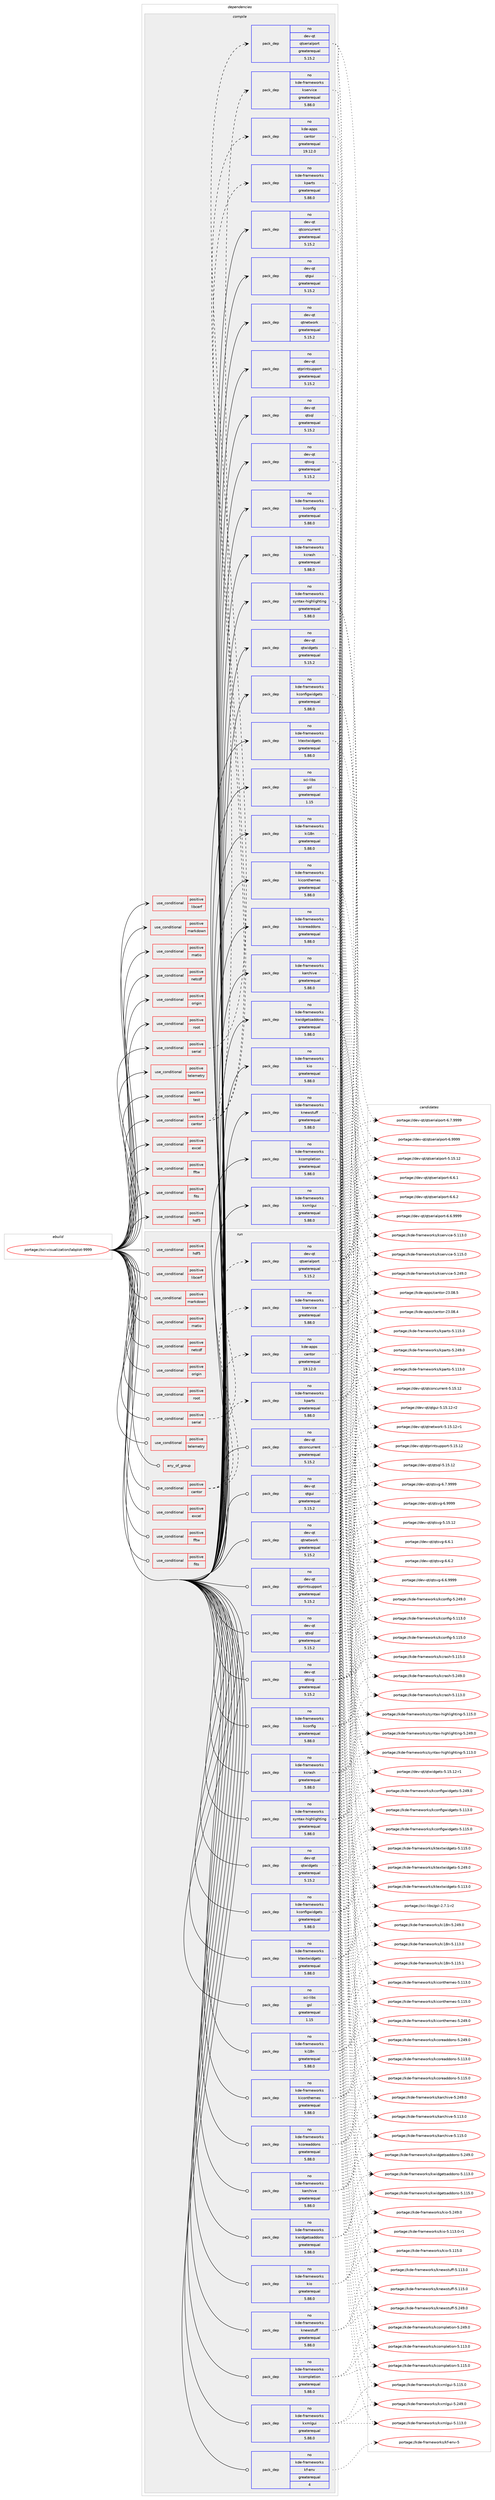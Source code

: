 digraph prolog {

# *************
# Graph options
# *************

newrank=true;
concentrate=true;
compound=true;
graph [rankdir=LR,fontname=Helvetica,fontsize=10,ranksep=1.5];#, ranksep=2.5, nodesep=0.2];
edge  [arrowhead=vee];
node  [fontname=Helvetica,fontsize=10];

# **********
# The ebuild
# **********

subgraph cluster_leftcol {
color=gray;
rank=same;
label=<<i>ebuild</i>>;
id [label="portage://sci-visualization/labplot-9999", color=red, width=4, href="../sci-visualization/labplot-9999.svg"];
}

# ****************
# The dependencies
# ****************

subgraph cluster_midcol {
color=gray;
label=<<i>dependencies</i>>;
subgraph cluster_compile {
fillcolor="#eeeeee";
style=filled;
label=<<i>compile</i>>;
subgraph cond11975 {
dependency17509 [label=<<TABLE BORDER="0" CELLBORDER="1" CELLSPACING="0" CELLPADDING="4"><TR><TD ROWSPAN="3" CELLPADDING="10">use_conditional</TD></TR><TR><TD>positive</TD></TR><TR><TD>cantor</TD></TR></TABLE>>, shape=none, color=red];
subgraph pack5352 {
dependency17510 [label=<<TABLE BORDER="0" CELLBORDER="1" CELLSPACING="0" CELLPADDING="4" WIDTH="220"><TR><TD ROWSPAN="6" CELLPADDING="30">pack_dep</TD></TR><TR><TD WIDTH="110">no</TD></TR><TR><TD>kde-apps</TD></TR><TR><TD>cantor</TD></TR><TR><TD>greaterequal</TD></TR><TR><TD>19.12.0</TD></TR></TABLE>>, shape=none, color=blue];
}
dependency17509:e -> dependency17510:w [weight=20,style="dashed",arrowhead="vee"];
subgraph pack5353 {
dependency17511 [label=<<TABLE BORDER="0" CELLBORDER="1" CELLSPACING="0" CELLPADDING="4" WIDTH="220"><TR><TD ROWSPAN="6" CELLPADDING="30">pack_dep</TD></TR><TR><TD WIDTH="110">no</TD></TR><TR><TD>kde-frameworks</TD></TR><TR><TD>kparts</TD></TR><TR><TD>greaterequal</TD></TR><TR><TD>5.88.0</TD></TR></TABLE>>, shape=none, color=blue];
}
dependency17509:e -> dependency17511:w [weight=20,style="dashed",arrowhead="vee"];
subgraph pack5354 {
dependency17512 [label=<<TABLE BORDER="0" CELLBORDER="1" CELLSPACING="0" CELLPADDING="4" WIDTH="220"><TR><TD ROWSPAN="6" CELLPADDING="30">pack_dep</TD></TR><TR><TD WIDTH="110">no</TD></TR><TR><TD>kde-frameworks</TD></TR><TR><TD>kservice</TD></TR><TR><TD>greaterequal</TD></TR><TR><TD>5.88.0</TD></TR></TABLE>>, shape=none, color=blue];
}
dependency17509:e -> dependency17512:w [weight=20,style="dashed",arrowhead="vee"];
}
id:e -> dependency17509:w [weight=20,style="solid",arrowhead="vee"];
subgraph cond11976 {
dependency17513 [label=<<TABLE BORDER="0" CELLBORDER="1" CELLSPACING="0" CELLPADDING="4"><TR><TD ROWSPAN="3" CELLPADDING="10">use_conditional</TD></TR><TR><TD>positive</TD></TR><TR><TD>excel</TD></TR></TABLE>>, shape=none, color=red];
# *** BEGIN UNKNOWN DEPENDENCY TYPE (TODO) ***
# dependency17513 -> package_dependency(portage://sci-visualization/labplot-9999,install,no,dev-libs,qxlsx,none,[,,],any_same_slot,[])
# *** END UNKNOWN DEPENDENCY TYPE (TODO) ***

}
id:e -> dependency17513:w [weight=20,style="solid",arrowhead="vee"];
subgraph cond11977 {
dependency17514 [label=<<TABLE BORDER="0" CELLBORDER="1" CELLSPACING="0" CELLPADDING="4"><TR><TD ROWSPAN="3" CELLPADDING="10">use_conditional</TD></TR><TR><TD>positive</TD></TR><TR><TD>fftw</TD></TR></TABLE>>, shape=none, color=red];
# *** BEGIN UNKNOWN DEPENDENCY TYPE (TODO) ***
# dependency17514 -> package_dependency(portage://sci-visualization/labplot-9999,install,no,sci-libs,fftw,none,[,,],[slot(3.0),equal],[])
# *** END UNKNOWN DEPENDENCY TYPE (TODO) ***

}
id:e -> dependency17514:w [weight=20,style="solid",arrowhead="vee"];
subgraph cond11978 {
dependency17515 [label=<<TABLE BORDER="0" CELLBORDER="1" CELLSPACING="0" CELLPADDING="4"><TR><TD ROWSPAN="3" CELLPADDING="10">use_conditional</TD></TR><TR><TD>positive</TD></TR><TR><TD>fits</TD></TR></TABLE>>, shape=none, color=red];
# *** BEGIN UNKNOWN DEPENDENCY TYPE (TODO) ***
# dependency17515 -> package_dependency(portage://sci-visualization/labplot-9999,install,no,sci-libs,cfitsio,none,[,,],any_same_slot,[])
# *** END UNKNOWN DEPENDENCY TYPE (TODO) ***

}
id:e -> dependency17515:w [weight=20,style="solid",arrowhead="vee"];
subgraph cond11979 {
dependency17516 [label=<<TABLE BORDER="0" CELLBORDER="1" CELLSPACING="0" CELLPADDING="4"><TR><TD ROWSPAN="3" CELLPADDING="10">use_conditional</TD></TR><TR><TD>positive</TD></TR><TR><TD>hdf5</TD></TR></TABLE>>, shape=none, color=red];
# *** BEGIN UNKNOWN DEPENDENCY TYPE (TODO) ***
# dependency17516 -> package_dependency(portage://sci-visualization/labplot-9999,install,no,sci-libs,hdf5,none,[,,],any_same_slot,[])
# *** END UNKNOWN DEPENDENCY TYPE (TODO) ***

}
id:e -> dependency17516:w [weight=20,style="solid",arrowhead="vee"];
subgraph cond11980 {
dependency17517 [label=<<TABLE BORDER="0" CELLBORDER="1" CELLSPACING="0" CELLPADDING="4"><TR><TD ROWSPAN="3" CELLPADDING="10">use_conditional</TD></TR><TR><TD>positive</TD></TR><TR><TD>libcerf</TD></TR></TABLE>>, shape=none, color=red];
# *** BEGIN UNKNOWN DEPENDENCY TYPE (TODO) ***
# dependency17517 -> package_dependency(portage://sci-visualization/labplot-9999,install,no,sci-libs,libcerf,none,[,,],[],[])
# *** END UNKNOWN DEPENDENCY TYPE (TODO) ***

}
id:e -> dependency17517:w [weight=20,style="solid",arrowhead="vee"];
subgraph cond11981 {
dependency17518 [label=<<TABLE BORDER="0" CELLBORDER="1" CELLSPACING="0" CELLPADDING="4"><TR><TD ROWSPAN="3" CELLPADDING="10">use_conditional</TD></TR><TR><TD>positive</TD></TR><TR><TD>markdown</TD></TR></TABLE>>, shape=none, color=red];
# *** BEGIN UNKNOWN DEPENDENCY TYPE (TODO) ***
# dependency17518 -> package_dependency(portage://sci-visualization/labplot-9999,install,no,app-text,discount,none,[,,],any_same_slot,[])
# *** END UNKNOWN DEPENDENCY TYPE (TODO) ***

}
id:e -> dependency17518:w [weight=20,style="solid",arrowhead="vee"];
subgraph cond11982 {
dependency17519 [label=<<TABLE BORDER="0" CELLBORDER="1" CELLSPACING="0" CELLPADDING="4"><TR><TD ROWSPAN="3" CELLPADDING="10">use_conditional</TD></TR><TR><TD>positive</TD></TR><TR><TD>matio</TD></TR></TABLE>>, shape=none, color=red];
# *** BEGIN UNKNOWN DEPENDENCY TYPE (TODO) ***
# dependency17519 -> package_dependency(portage://sci-visualization/labplot-9999,install,no,sci-libs,matio,none,[,,],any_same_slot,[])
# *** END UNKNOWN DEPENDENCY TYPE (TODO) ***

}
id:e -> dependency17519:w [weight=20,style="solid",arrowhead="vee"];
subgraph cond11983 {
dependency17520 [label=<<TABLE BORDER="0" CELLBORDER="1" CELLSPACING="0" CELLPADDING="4"><TR><TD ROWSPAN="3" CELLPADDING="10">use_conditional</TD></TR><TR><TD>positive</TD></TR><TR><TD>netcdf</TD></TR></TABLE>>, shape=none, color=red];
# *** BEGIN UNKNOWN DEPENDENCY TYPE (TODO) ***
# dependency17520 -> package_dependency(portage://sci-visualization/labplot-9999,install,no,sci-libs,netcdf,none,[,,],any_same_slot,[])
# *** END UNKNOWN DEPENDENCY TYPE (TODO) ***

}
id:e -> dependency17520:w [weight=20,style="solid",arrowhead="vee"];
subgraph cond11984 {
dependency17521 [label=<<TABLE BORDER="0" CELLBORDER="1" CELLSPACING="0" CELLPADDING="4"><TR><TD ROWSPAN="3" CELLPADDING="10">use_conditional</TD></TR><TR><TD>positive</TD></TR><TR><TD>origin</TD></TR></TABLE>>, shape=none, color=red];
# *** BEGIN UNKNOWN DEPENDENCY TYPE (TODO) ***
# dependency17521 -> package_dependency(portage://sci-visualization/labplot-9999,install,no,sci-libs,liborigin,none,[,,],[slot(2)],[])
# *** END UNKNOWN DEPENDENCY TYPE (TODO) ***

}
id:e -> dependency17521:w [weight=20,style="solid",arrowhead="vee"];
subgraph cond11985 {
dependency17522 [label=<<TABLE BORDER="0" CELLBORDER="1" CELLSPACING="0" CELLPADDING="4"><TR><TD ROWSPAN="3" CELLPADDING="10">use_conditional</TD></TR><TR><TD>positive</TD></TR><TR><TD>root</TD></TR></TABLE>>, shape=none, color=red];
# *** BEGIN UNKNOWN DEPENDENCY TYPE (TODO) ***
# dependency17522 -> package_dependency(portage://sci-visualization/labplot-9999,install,no,app-arch,lz4,none,[,,],[],[])
# *** END UNKNOWN DEPENDENCY TYPE (TODO) ***

# *** BEGIN UNKNOWN DEPENDENCY TYPE (TODO) ***
# dependency17522 -> package_dependency(portage://sci-visualization/labplot-9999,install,no,sys-libs,zlib,none,[,,],[],[])
# *** END UNKNOWN DEPENDENCY TYPE (TODO) ***

}
id:e -> dependency17522:w [weight=20,style="solid",arrowhead="vee"];
subgraph cond11986 {
dependency17523 [label=<<TABLE BORDER="0" CELLBORDER="1" CELLSPACING="0" CELLPADDING="4"><TR><TD ROWSPAN="3" CELLPADDING="10">use_conditional</TD></TR><TR><TD>positive</TD></TR><TR><TD>serial</TD></TR></TABLE>>, shape=none, color=red];
subgraph pack5355 {
dependency17524 [label=<<TABLE BORDER="0" CELLBORDER="1" CELLSPACING="0" CELLPADDING="4" WIDTH="220"><TR><TD ROWSPAN="6" CELLPADDING="30">pack_dep</TD></TR><TR><TD WIDTH="110">no</TD></TR><TR><TD>dev-qt</TD></TR><TR><TD>qtserialport</TD></TR><TR><TD>greaterequal</TD></TR><TR><TD>5.15.2</TD></TR></TABLE>>, shape=none, color=blue];
}
dependency17523:e -> dependency17524:w [weight=20,style="dashed",arrowhead="vee"];
}
id:e -> dependency17523:w [weight=20,style="solid",arrowhead="vee"];
subgraph cond11987 {
dependency17525 [label=<<TABLE BORDER="0" CELLBORDER="1" CELLSPACING="0" CELLPADDING="4"><TR><TD ROWSPAN="3" CELLPADDING="10">use_conditional</TD></TR><TR><TD>positive</TD></TR><TR><TD>telemetry</TD></TR></TABLE>>, shape=none, color=red];
# *** BEGIN UNKNOWN DEPENDENCY TYPE (TODO) ***
# dependency17525 -> package_dependency(portage://sci-visualization/labplot-9999,install,no,kde-frameworks,kuserfeedback,none,[,,],[slot(5)],[])
# *** END UNKNOWN DEPENDENCY TYPE (TODO) ***

}
id:e -> dependency17525:w [weight=20,style="solid",arrowhead="vee"];
subgraph cond11988 {
dependency17526 [label=<<TABLE BORDER="0" CELLBORDER="1" CELLSPACING="0" CELLPADDING="4"><TR><TD ROWSPAN="3" CELLPADDING="10">use_conditional</TD></TR><TR><TD>positive</TD></TR><TR><TD>test</TD></TR></TABLE>>, shape=none, color=red];
# *** BEGIN UNKNOWN DEPENDENCY TYPE (TODO) ***
# dependency17526 -> package_dependency(portage://sci-visualization/labplot-9999,install,no,dev-qt,qttest,none,[,,],[slot(5)],[])
# *** END UNKNOWN DEPENDENCY TYPE (TODO) ***

}
id:e -> dependency17526:w [weight=20,style="solid",arrowhead="vee"];
# *** BEGIN UNKNOWN DEPENDENCY TYPE (TODO) ***
# id -> package_dependency(portage://sci-visualization/labplot-9999,install,no,app-text,poppler,none,[,,],[],[])
# *** END UNKNOWN DEPENDENCY TYPE (TODO) ***

subgraph pack5356 {
dependency17527 [label=<<TABLE BORDER="0" CELLBORDER="1" CELLSPACING="0" CELLPADDING="4" WIDTH="220"><TR><TD ROWSPAN="6" CELLPADDING="30">pack_dep</TD></TR><TR><TD WIDTH="110">no</TD></TR><TR><TD>dev-qt</TD></TR><TR><TD>qtconcurrent</TD></TR><TR><TD>greaterequal</TD></TR><TR><TD>5.15.2</TD></TR></TABLE>>, shape=none, color=blue];
}
id:e -> dependency17527:w [weight=20,style="solid",arrowhead="vee"];
# *** BEGIN UNKNOWN DEPENDENCY TYPE (TODO) ***
# id -> package_dependency(portage://sci-visualization/labplot-9999,install,no,dev-qt,qtcore,none,[,,],[slot(5)],[])
# *** END UNKNOWN DEPENDENCY TYPE (TODO) ***

subgraph pack5357 {
dependency17528 [label=<<TABLE BORDER="0" CELLBORDER="1" CELLSPACING="0" CELLPADDING="4" WIDTH="220"><TR><TD ROWSPAN="6" CELLPADDING="30">pack_dep</TD></TR><TR><TD WIDTH="110">no</TD></TR><TR><TD>dev-qt</TD></TR><TR><TD>qtgui</TD></TR><TR><TD>greaterequal</TD></TR><TR><TD>5.15.2</TD></TR></TABLE>>, shape=none, color=blue];
}
id:e -> dependency17528:w [weight=20,style="solid",arrowhead="vee"];
subgraph pack5358 {
dependency17529 [label=<<TABLE BORDER="0" CELLBORDER="1" CELLSPACING="0" CELLPADDING="4" WIDTH="220"><TR><TD ROWSPAN="6" CELLPADDING="30">pack_dep</TD></TR><TR><TD WIDTH="110">no</TD></TR><TR><TD>dev-qt</TD></TR><TR><TD>qtnetwork</TD></TR><TR><TD>greaterequal</TD></TR><TR><TD>5.15.2</TD></TR></TABLE>>, shape=none, color=blue];
}
id:e -> dependency17529:w [weight=20,style="solid",arrowhead="vee"];
subgraph pack5359 {
dependency17530 [label=<<TABLE BORDER="0" CELLBORDER="1" CELLSPACING="0" CELLPADDING="4" WIDTH="220"><TR><TD ROWSPAN="6" CELLPADDING="30">pack_dep</TD></TR><TR><TD WIDTH="110">no</TD></TR><TR><TD>dev-qt</TD></TR><TR><TD>qtprintsupport</TD></TR><TR><TD>greaterequal</TD></TR><TR><TD>5.15.2</TD></TR></TABLE>>, shape=none, color=blue];
}
id:e -> dependency17530:w [weight=20,style="solid",arrowhead="vee"];
subgraph pack5360 {
dependency17531 [label=<<TABLE BORDER="0" CELLBORDER="1" CELLSPACING="0" CELLPADDING="4" WIDTH="220"><TR><TD ROWSPAN="6" CELLPADDING="30">pack_dep</TD></TR><TR><TD WIDTH="110">no</TD></TR><TR><TD>dev-qt</TD></TR><TR><TD>qtsql</TD></TR><TR><TD>greaterequal</TD></TR><TR><TD>5.15.2</TD></TR></TABLE>>, shape=none, color=blue];
}
id:e -> dependency17531:w [weight=20,style="solid",arrowhead="vee"];
subgraph pack5361 {
dependency17532 [label=<<TABLE BORDER="0" CELLBORDER="1" CELLSPACING="0" CELLPADDING="4" WIDTH="220"><TR><TD ROWSPAN="6" CELLPADDING="30">pack_dep</TD></TR><TR><TD WIDTH="110">no</TD></TR><TR><TD>dev-qt</TD></TR><TR><TD>qtsvg</TD></TR><TR><TD>greaterequal</TD></TR><TR><TD>5.15.2</TD></TR></TABLE>>, shape=none, color=blue];
}
id:e -> dependency17532:w [weight=20,style="solid",arrowhead="vee"];
subgraph pack5362 {
dependency17533 [label=<<TABLE BORDER="0" CELLBORDER="1" CELLSPACING="0" CELLPADDING="4" WIDTH="220"><TR><TD ROWSPAN="6" CELLPADDING="30">pack_dep</TD></TR><TR><TD WIDTH="110">no</TD></TR><TR><TD>dev-qt</TD></TR><TR><TD>qtwidgets</TD></TR><TR><TD>greaterequal</TD></TR><TR><TD>5.15.2</TD></TR></TABLE>>, shape=none, color=blue];
}
id:e -> dependency17533:w [weight=20,style="solid",arrowhead="vee"];
subgraph pack5363 {
dependency17534 [label=<<TABLE BORDER="0" CELLBORDER="1" CELLSPACING="0" CELLPADDING="4" WIDTH="220"><TR><TD ROWSPAN="6" CELLPADDING="30">pack_dep</TD></TR><TR><TD WIDTH="110">no</TD></TR><TR><TD>kde-frameworks</TD></TR><TR><TD>karchive</TD></TR><TR><TD>greaterequal</TD></TR><TR><TD>5.88.0</TD></TR></TABLE>>, shape=none, color=blue];
}
id:e -> dependency17534:w [weight=20,style="solid",arrowhead="vee"];
subgraph pack5364 {
dependency17535 [label=<<TABLE BORDER="0" CELLBORDER="1" CELLSPACING="0" CELLPADDING="4" WIDTH="220"><TR><TD ROWSPAN="6" CELLPADDING="30">pack_dep</TD></TR><TR><TD WIDTH="110">no</TD></TR><TR><TD>kde-frameworks</TD></TR><TR><TD>kcompletion</TD></TR><TR><TD>greaterequal</TD></TR><TR><TD>5.88.0</TD></TR></TABLE>>, shape=none, color=blue];
}
id:e -> dependency17535:w [weight=20,style="solid",arrowhead="vee"];
subgraph pack5365 {
dependency17536 [label=<<TABLE BORDER="0" CELLBORDER="1" CELLSPACING="0" CELLPADDING="4" WIDTH="220"><TR><TD ROWSPAN="6" CELLPADDING="30">pack_dep</TD></TR><TR><TD WIDTH="110">no</TD></TR><TR><TD>kde-frameworks</TD></TR><TR><TD>kconfig</TD></TR><TR><TD>greaterequal</TD></TR><TR><TD>5.88.0</TD></TR></TABLE>>, shape=none, color=blue];
}
id:e -> dependency17536:w [weight=20,style="solid",arrowhead="vee"];
subgraph pack5366 {
dependency17537 [label=<<TABLE BORDER="0" CELLBORDER="1" CELLSPACING="0" CELLPADDING="4" WIDTH="220"><TR><TD ROWSPAN="6" CELLPADDING="30">pack_dep</TD></TR><TR><TD WIDTH="110">no</TD></TR><TR><TD>kde-frameworks</TD></TR><TR><TD>kconfigwidgets</TD></TR><TR><TD>greaterequal</TD></TR><TR><TD>5.88.0</TD></TR></TABLE>>, shape=none, color=blue];
}
id:e -> dependency17537:w [weight=20,style="solid",arrowhead="vee"];
subgraph pack5367 {
dependency17538 [label=<<TABLE BORDER="0" CELLBORDER="1" CELLSPACING="0" CELLPADDING="4" WIDTH="220"><TR><TD ROWSPAN="6" CELLPADDING="30">pack_dep</TD></TR><TR><TD WIDTH="110">no</TD></TR><TR><TD>kde-frameworks</TD></TR><TR><TD>kcoreaddons</TD></TR><TR><TD>greaterequal</TD></TR><TR><TD>5.88.0</TD></TR></TABLE>>, shape=none, color=blue];
}
id:e -> dependency17538:w [weight=20,style="solid",arrowhead="vee"];
subgraph pack5368 {
dependency17539 [label=<<TABLE BORDER="0" CELLBORDER="1" CELLSPACING="0" CELLPADDING="4" WIDTH="220"><TR><TD ROWSPAN="6" CELLPADDING="30">pack_dep</TD></TR><TR><TD WIDTH="110">no</TD></TR><TR><TD>kde-frameworks</TD></TR><TR><TD>kcrash</TD></TR><TR><TD>greaterequal</TD></TR><TR><TD>5.88.0</TD></TR></TABLE>>, shape=none, color=blue];
}
id:e -> dependency17539:w [weight=20,style="solid",arrowhead="vee"];
subgraph pack5369 {
dependency17540 [label=<<TABLE BORDER="0" CELLBORDER="1" CELLSPACING="0" CELLPADDING="4" WIDTH="220"><TR><TD ROWSPAN="6" CELLPADDING="30">pack_dep</TD></TR><TR><TD WIDTH="110">no</TD></TR><TR><TD>kde-frameworks</TD></TR><TR><TD>ki18n</TD></TR><TR><TD>greaterequal</TD></TR><TR><TD>5.88.0</TD></TR></TABLE>>, shape=none, color=blue];
}
id:e -> dependency17540:w [weight=20,style="solid",arrowhead="vee"];
subgraph pack5370 {
dependency17541 [label=<<TABLE BORDER="0" CELLBORDER="1" CELLSPACING="0" CELLPADDING="4" WIDTH="220"><TR><TD ROWSPAN="6" CELLPADDING="30">pack_dep</TD></TR><TR><TD WIDTH="110">no</TD></TR><TR><TD>kde-frameworks</TD></TR><TR><TD>kiconthemes</TD></TR><TR><TD>greaterequal</TD></TR><TR><TD>5.88.0</TD></TR></TABLE>>, shape=none, color=blue];
}
id:e -> dependency17541:w [weight=20,style="solid",arrowhead="vee"];
subgraph pack5371 {
dependency17542 [label=<<TABLE BORDER="0" CELLBORDER="1" CELLSPACING="0" CELLPADDING="4" WIDTH="220"><TR><TD ROWSPAN="6" CELLPADDING="30">pack_dep</TD></TR><TR><TD WIDTH="110">no</TD></TR><TR><TD>kde-frameworks</TD></TR><TR><TD>kio</TD></TR><TR><TD>greaterequal</TD></TR><TR><TD>5.88.0</TD></TR></TABLE>>, shape=none, color=blue];
}
id:e -> dependency17542:w [weight=20,style="solid",arrowhead="vee"];
subgraph pack5372 {
dependency17543 [label=<<TABLE BORDER="0" CELLBORDER="1" CELLSPACING="0" CELLPADDING="4" WIDTH="220"><TR><TD ROWSPAN="6" CELLPADDING="30">pack_dep</TD></TR><TR><TD WIDTH="110">no</TD></TR><TR><TD>kde-frameworks</TD></TR><TR><TD>knewstuff</TD></TR><TR><TD>greaterequal</TD></TR><TR><TD>5.88.0</TD></TR></TABLE>>, shape=none, color=blue];
}
id:e -> dependency17543:w [weight=20,style="solid",arrowhead="vee"];
subgraph pack5373 {
dependency17544 [label=<<TABLE BORDER="0" CELLBORDER="1" CELLSPACING="0" CELLPADDING="4" WIDTH="220"><TR><TD ROWSPAN="6" CELLPADDING="30">pack_dep</TD></TR><TR><TD WIDTH="110">no</TD></TR><TR><TD>kde-frameworks</TD></TR><TR><TD>ktextwidgets</TD></TR><TR><TD>greaterequal</TD></TR><TR><TD>5.88.0</TD></TR></TABLE>>, shape=none, color=blue];
}
id:e -> dependency17544:w [weight=20,style="solid",arrowhead="vee"];
subgraph pack5374 {
dependency17545 [label=<<TABLE BORDER="0" CELLBORDER="1" CELLSPACING="0" CELLPADDING="4" WIDTH="220"><TR><TD ROWSPAN="6" CELLPADDING="30">pack_dep</TD></TR><TR><TD WIDTH="110">no</TD></TR><TR><TD>kde-frameworks</TD></TR><TR><TD>kwidgetsaddons</TD></TR><TR><TD>greaterequal</TD></TR><TR><TD>5.88.0</TD></TR></TABLE>>, shape=none, color=blue];
}
id:e -> dependency17545:w [weight=20,style="solid",arrowhead="vee"];
subgraph pack5375 {
dependency17546 [label=<<TABLE BORDER="0" CELLBORDER="1" CELLSPACING="0" CELLPADDING="4" WIDTH="220"><TR><TD ROWSPAN="6" CELLPADDING="30">pack_dep</TD></TR><TR><TD WIDTH="110">no</TD></TR><TR><TD>kde-frameworks</TD></TR><TR><TD>kxmlgui</TD></TR><TR><TD>greaterequal</TD></TR><TR><TD>5.88.0</TD></TR></TABLE>>, shape=none, color=blue];
}
id:e -> dependency17546:w [weight=20,style="solid",arrowhead="vee"];
subgraph pack5376 {
dependency17547 [label=<<TABLE BORDER="0" CELLBORDER="1" CELLSPACING="0" CELLPADDING="4" WIDTH="220"><TR><TD ROWSPAN="6" CELLPADDING="30">pack_dep</TD></TR><TR><TD WIDTH="110">no</TD></TR><TR><TD>kde-frameworks</TD></TR><TR><TD>syntax-highlighting</TD></TR><TR><TD>greaterequal</TD></TR><TR><TD>5.88.0</TD></TR></TABLE>>, shape=none, color=blue];
}
id:e -> dependency17547:w [weight=20,style="solid",arrowhead="vee"];
subgraph pack5377 {
dependency17548 [label=<<TABLE BORDER="0" CELLBORDER="1" CELLSPACING="0" CELLPADDING="4" WIDTH="220"><TR><TD ROWSPAN="6" CELLPADDING="30">pack_dep</TD></TR><TR><TD WIDTH="110">no</TD></TR><TR><TD>sci-libs</TD></TR><TR><TD>gsl</TD></TR><TR><TD>greaterequal</TD></TR><TR><TD>1.15</TD></TR></TABLE>>, shape=none, color=blue];
}
id:e -> dependency17548:w [weight=20,style="solid",arrowhead="vee"];
}
subgraph cluster_compileandrun {
fillcolor="#eeeeee";
style=filled;
label=<<i>compile and run</i>>;
}
subgraph cluster_run {
fillcolor="#eeeeee";
style=filled;
label=<<i>run</i>>;
subgraph any179 {
dependency17549 [label=<<TABLE BORDER="0" CELLBORDER="1" CELLSPACING="0" CELLPADDING="4"><TR><TD CELLPADDING="10">any_of_group</TD></TR></TABLE>>, shape=none, color=red];# *** BEGIN UNKNOWN DEPENDENCY TYPE (TODO) ***
# dependency17549 -> package_dependency(portage://sci-visualization/labplot-9999,run,no,kde-frameworks,breeze-icons,none,[,,],any_different_slot,[])
# *** END UNKNOWN DEPENDENCY TYPE (TODO) ***

# *** BEGIN UNKNOWN DEPENDENCY TYPE (TODO) ***
# dependency17549 -> package_dependency(portage://sci-visualization/labplot-9999,run,no,kde-frameworks,oxygen-icons,none,[,,],any_different_slot,[])
# *** END UNKNOWN DEPENDENCY TYPE (TODO) ***

}
id:e -> dependency17549:w [weight=20,style="solid",arrowhead="odot"];
subgraph cond11989 {
dependency17550 [label=<<TABLE BORDER="0" CELLBORDER="1" CELLSPACING="0" CELLPADDING="4"><TR><TD ROWSPAN="3" CELLPADDING="10">use_conditional</TD></TR><TR><TD>positive</TD></TR><TR><TD>cantor</TD></TR></TABLE>>, shape=none, color=red];
subgraph pack5378 {
dependency17551 [label=<<TABLE BORDER="0" CELLBORDER="1" CELLSPACING="0" CELLPADDING="4" WIDTH="220"><TR><TD ROWSPAN="6" CELLPADDING="30">pack_dep</TD></TR><TR><TD WIDTH="110">no</TD></TR><TR><TD>kde-apps</TD></TR><TR><TD>cantor</TD></TR><TR><TD>greaterequal</TD></TR><TR><TD>19.12.0</TD></TR></TABLE>>, shape=none, color=blue];
}
dependency17550:e -> dependency17551:w [weight=20,style="dashed",arrowhead="vee"];
subgraph pack5379 {
dependency17552 [label=<<TABLE BORDER="0" CELLBORDER="1" CELLSPACING="0" CELLPADDING="4" WIDTH="220"><TR><TD ROWSPAN="6" CELLPADDING="30">pack_dep</TD></TR><TR><TD WIDTH="110">no</TD></TR><TR><TD>kde-frameworks</TD></TR><TR><TD>kparts</TD></TR><TR><TD>greaterequal</TD></TR><TR><TD>5.88.0</TD></TR></TABLE>>, shape=none, color=blue];
}
dependency17550:e -> dependency17552:w [weight=20,style="dashed",arrowhead="vee"];
subgraph pack5380 {
dependency17553 [label=<<TABLE BORDER="0" CELLBORDER="1" CELLSPACING="0" CELLPADDING="4" WIDTH="220"><TR><TD ROWSPAN="6" CELLPADDING="30">pack_dep</TD></TR><TR><TD WIDTH="110">no</TD></TR><TR><TD>kde-frameworks</TD></TR><TR><TD>kservice</TD></TR><TR><TD>greaterequal</TD></TR><TR><TD>5.88.0</TD></TR></TABLE>>, shape=none, color=blue];
}
dependency17550:e -> dependency17553:w [weight=20,style="dashed",arrowhead="vee"];
}
id:e -> dependency17550:w [weight=20,style="solid",arrowhead="odot"];
subgraph cond11990 {
dependency17554 [label=<<TABLE BORDER="0" CELLBORDER="1" CELLSPACING="0" CELLPADDING="4"><TR><TD ROWSPAN="3" CELLPADDING="10">use_conditional</TD></TR><TR><TD>positive</TD></TR><TR><TD>excel</TD></TR></TABLE>>, shape=none, color=red];
# *** BEGIN UNKNOWN DEPENDENCY TYPE (TODO) ***
# dependency17554 -> package_dependency(portage://sci-visualization/labplot-9999,run,no,dev-libs,qxlsx,none,[,,],any_same_slot,[])
# *** END UNKNOWN DEPENDENCY TYPE (TODO) ***

}
id:e -> dependency17554:w [weight=20,style="solid",arrowhead="odot"];
subgraph cond11991 {
dependency17555 [label=<<TABLE BORDER="0" CELLBORDER="1" CELLSPACING="0" CELLPADDING="4"><TR><TD ROWSPAN="3" CELLPADDING="10">use_conditional</TD></TR><TR><TD>positive</TD></TR><TR><TD>fftw</TD></TR></TABLE>>, shape=none, color=red];
# *** BEGIN UNKNOWN DEPENDENCY TYPE (TODO) ***
# dependency17555 -> package_dependency(portage://sci-visualization/labplot-9999,run,no,sci-libs,fftw,none,[,,],[slot(3.0),equal],[])
# *** END UNKNOWN DEPENDENCY TYPE (TODO) ***

}
id:e -> dependency17555:w [weight=20,style="solid",arrowhead="odot"];
subgraph cond11992 {
dependency17556 [label=<<TABLE BORDER="0" CELLBORDER="1" CELLSPACING="0" CELLPADDING="4"><TR><TD ROWSPAN="3" CELLPADDING="10">use_conditional</TD></TR><TR><TD>positive</TD></TR><TR><TD>fits</TD></TR></TABLE>>, shape=none, color=red];
# *** BEGIN UNKNOWN DEPENDENCY TYPE (TODO) ***
# dependency17556 -> package_dependency(portage://sci-visualization/labplot-9999,run,no,sci-libs,cfitsio,none,[,,],any_same_slot,[])
# *** END UNKNOWN DEPENDENCY TYPE (TODO) ***

}
id:e -> dependency17556:w [weight=20,style="solid",arrowhead="odot"];
subgraph cond11993 {
dependency17557 [label=<<TABLE BORDER="0" CELLBORDER="1" CELLSPACING="0" CELLPADDING="4"><TR><TD ROWSPAN="3" CELLPADDING="10">use_conditional</TD></TR><TR><TD>positive</TD></TR><TR><TD>hdf5</TD></TR></TABLE>>, shape=none, color=red];
# *** BEGIN UNKNOWN DEPENDENCY TYPE (TODO) ***
# dependency17557 -> package_dependency(portage://sci-visualization/labplot-9999,run,no,sci-libs,hdf5,none,[,,],any_same_slot,[])
# *** END UNKNOWN DEPENDENCY TYPE (TODO) ***

}
id:e -> dependency17557:w [weight=20,style="solid",arrowhead="odot"];
subgraph cond11994 {
dependency17558 [label=<<TABLE BORDER="0" CELLBORDER="1" CELLSPACING="0" CELLPADDING="4"><TR><TD ROWSPAN="3" CELLPADDING="10">use_conditional</TD></TR><TR><TD>positive</TD></TR><TR><TD>libcerf</TD></TR></TABLE>>, shape=none, color=red];
# *** BEGIN UNKNOWN DEPENDENCY TYPE (TODO) ***
# dependency17558 -> package_dependency(portage://sci-visualization/labplot-9999,run,no,sci-libs,libcerf,none,[,,],[],[])
# *** END UNKNOWN DEPENDENCY TYPE (TODO) ***

}
id:e -> dependency17558:w [weight=20,style="solid",arrowhead="odot"];
subgraph cond11995 {
dependency17559 [label=<<TABLE BORDER="0" CELLBORDER="1" CELLSPACING="0" CELLPADDING="4"><TR><TD ROWSPAN="3" CELLPADDING="10">use_conditional</TD></TR><TR><TD>positive</TD></TR><TR><TD>markdown</TD></TR></TABLE>>, shape=none, color=red];
# *** BEGIN UNKNOWN DEPENDENCY TYPE (TODO) ***
# dependency17559 -> package_dependency(portage://sci-visualization/labplot-9999,run,no,app-text,discount,none,[,,],any_same_slot,[])
# *** END UNKNOWN DEPENDENCY TYPE (TODO) ***

}
id:e -> dependency17559:w [weight=20,style="solid",arrowhead="odot"];
subgraph cond11996 {
dependency17560 [label=<<TABLE BORDER="0" CELLBORDER="1" CELLSPACING="0" CELLPADDING="4"><TR><TD ROWSPAN="3" CELLPADDING="10">use_conditional</TD></TR><TR><TD>positive</TD></TR><TR><TD>matio</TD></TR></TABLE>>, shape=none, color=red];
# *** BEGIN UNKNOWN DEPENDENCY TYPE (TODO) ***
# dependency17560 -> package_dependency(portage://sci-visualization/labplot-9999,run,no,sci-libs,matio,none,[,,],any_same_slot,[])
# *** END UNKNOWN DEPENDENCY TYPE (TODO) ***

}
id:e -> dependency17560:w [weight=20,style="solid",arrowhead="odot"];
subgraph cond11997 {
dependency17561 [label=<<TABLE BORDER="0" CELLBORDER="1" CELLSPACING="0" CELLPADDING="4"><TR><TD ROWSPAN="3" CELLPADDING="10">use_conditional</TD></TR><TR><TD>positive</TD></TR><TR><TD>netcdf</TD></TR></TABLE>>, shape=none, color=red];
# *** BEGIN UNKNOWN DEPENDENCY TYPE (TODO) ***
# dependency17561 -> package_dependency(portage://sci-visualization/labplot-9999,run,no,sci-libs,netcdf,none,[,,],any_same_slot,[])
# *** END UNKNOWN DEPENDENCY TYPE (TODO) ***

}
id:e -> dependency17561:w [weight=20,style="solid",arrowhead="odot"];
subgraph cond11998 {
dependency17562 [label=<<TABLE BORDER="0" CELLBORDER="1" CELLSPACING="0" CELLPADDING="4"><TR><TD ROWSPAN="3" CELLPADDING="10">use_conditional</TD></TR><TR><TD>positive</TD></TR><TR><TD>origin</TD></TR></TABLE>>, shape=none, color=red];
# *** BEGIN UNKNOWN DEPENDENCY TYPE (TODO) ***
# dependency17562 -> package_dependency(portage://sci-visualization/labplot-9999,run,no,sci-libs,liborigin,none,[,,],[slot(2)],[])
# *** END UNKNOWN DEPENDENCY TYPE (TODO) ***

}
id:e -> dependency17562:w [weight=20,style="solid",arrowhead="odot"];
subgraph cond11999 {
dependency17563 [label=<<TABLE BORDER="0" CELLBORDER="1" CELLSPACING="0" CELLPADDING="4"><TR><TD ROWSPAN="3" CELLPADDING="10">use_conditional</TD></TR><TR><TD>positive</TD></TR><TR><TD>root</TD></TR></TABLE>>, shape=none, color=red];
# *** BEGIN UNKNOWN DEPENDENCY TYPE (TODO) ***
# dependency17563 -> package_dependency(portage://sci-visualization/labplot-9999,run,no,app-arch,lz4,none,[,,],[],[])
# *** END UNKNOWN DEPENDENCY TYPE (TODO) ***

# *** BEGIN UNKNOWN DEPENDENCY TYPE (TODO) ***
# dependency17563 -> package_dependency(portage://sci-visualization/labplot-9999,run,no,sys-libs,zlib,none,[,,],[],[])
# *** END UNKNOWN DEPENDENCY TYPE (TODO) ***

}
id:e -> dependency17563:w [weight=20,style="solid",arrowhead="odot"];
subgraph cond12000 {
dependency17564 [label=<<TABLE BORDER="0" CELLBORDER="1" CELLSPACING="0" CELLPADDING="4"><TR><TD ROWSPAN="3" CELLPADDING="10">use_conditional</TD></TR><TR><TD>positive</TD></TR><TR><TD>serial</TD></TR></TABLE>>, shape=none, color=red];
subgraph pack5381 {
dependency17565 [label=<<TABLE BORDER="0" CELLBORDER="1" CELLSPACING="0" CELLPADDING="4" WIDTH="220"><TR><TD ROWSPAN="6" CELLPADDING="30">pack_dep</TD></TR><TR><TD WIDTH="110">no</TD></TR><TR><TD>dev-qt</TD></TR><TR><TD>qtserialport</TD></TR><TR><TD>greaterequal</TD></TR><TR><TD>5.15.2</TD></TR></TABLE>>, shape=none, color=blue];
}
dependency17564:e -> dependency17565:w [weight=20,style="dashed",arrowhead="vee"];
}
id:e -> dependency17564:w [weight=20,style="solid",arrowhead="odot"];
subgraph cond12001 {
dependency17566 [label=<<TABLE BORDER="0" CELLBORDER="1" CELLSPACING="0" CELLPADDING="4"><TR><TD ROWSPAN="3" CELLPADDING="10">use_conditional</TD></TR><TR><TD>positive</TD></TR><TR><TD>telemetry</TD></TR></TABLE>>, shape=none, color=red];
# *** BEGIN UNKNOWN DEPENDENCY TYPE (TODO) ***
# dependency17566 -> package_dependency(portage://sci-visualization/labplot-9999,run,no,kde-frameworks,kuserfeedback,none,[,,],[slot(5)],[])
# *** END UNKNOWN DEPENDENCY TYPE (TODO) ***

}
id:e -> dependency17566:w [weight=20,style="solid",arrowhead="odot"];
# *** BEGIN UNKNOWN DEPENDENCY TYPE (TODO) ***
# id -> package_dependency(portage://sci-visualization/labplot-9999,run,no,app-text,poppler,none,[,,],[],[])
# *** END UNKNOWN DEPENDENCY TYPE (TODO) ***

subgraph pack5382 {
dependency17567 [label=<<TABLE BORDER="0" CELLBORDER="1" CELLSPACING="0" CELLPADDING="4" WIDTH="220"><TR><TD ROWSPAN="6" CELLPADDING="30">pack_dep</TD></TR><TR><TD WIDTH="110">no</TD></TR><TR><TD>dev-qt</TD></TR><TR><TD>qtconcurrent</TD></TR><TR><TD>greaterequal</TD></TR><TR><TD>5.15.2</TD></TR></TABLE>>, shape=none, color=blue];
}
id:e -> dependency17567:w [weight=20,style="solid",arrowhead="odot"];
# *** BEGIN UNKNOWN DEPENDENCY TYPE (TODO) ***
# id -> package_dependency(portage://sci-visualization/labplot-9999,run,no,dev-qt,qtcore,none,[,,],[slot(5)],[])
# *** END UNKNOWN DEPENDENCY TYPE (TODO) ***

subgraph pack5383 {
dependency17568 [label=<<TABLE BORDER="0" CELLBORDER="1" CELLSPACING="0" CELLPADDING="4" WIDTH="220"><TR><TD ROWSPAN="6" CELLPADDING="30">pack_dep</TD></TR><TR><TD WIDTH="110">no</TD></TR><TR><TD>dev-qt</TD></TR><TR><TD>qtgui</TD></TR><TR><TD>greaterequal</TD></TR><TR><TD>5.15.2</TD></TR></TABLE>>, shape=none, color=blue];
}
id:e -> dependency17568:w [weight=20,style="solid",arrowhead="odot"];
subgraph pack5384 {
dependency17569 [label=<<TABLE BORDER="0" CELLBORDER="1" CELLSPACING="0" CELLPADDING="4" WIDTH="220"><TR><TD ROWSPAN="6" CELLPADDING="30">pack_dep</TD></TR><TR><TD WIDTH="110">no</TD></TR><TR><TD>dev-qt</TD></TR><TR><TD>qtnetwork</TD></TR><TR><TD>greaterequal</TD></TR><TR><TD>5.15.2</TD></TR></TABLE>>, shape=none, color=blue];
}
id:e -> dependency17569:w [weight=20,style="solid",arrowhead="odot"];
subgraph pack5385 {
dependency17570 [label=<<TABLE BORDER="0" CELLBORDER="1" CELLSPACING="0" CELLPADDING="4" WIDTH="220"><TR><TD ROWSPAN="6" CELLPADDING="30">pack_dep</TD></TR><TR><TD WIDTH="110">no</TD></TR><TR><TD>dev-qt</TD></TR><TR><TD>qtprintsupport</TD></TR><TR><TD>greaterequal</TD></TR><TR><TD>5.15.2</TD></TR></TABLE>>, shape=none, color=blue];
}
id:e -> dependency17570:w [weight=20,style="solid",arrowhead="odot"];
subgraph pack5386 {
dependency17571 [label=<<TABLE BORDER="0" CELLBORDER="1" CELLSPACING="0" CELLPADDING="4" WIDTH="220"><TR><TD ROWSPAN="6" CELLPADDING="30">pack_dep</TD></TR><TR><TD WIDTH="110">no</TD></TR><TR><TD>dev-qt</TD></TR><TR><TD>qtsql</TD></TR><TR><TD>greaterequal</TD></TR><TR><TD>5.15.2</TD></TR></TABLE>>, shape=none, color=blue];
}
id:e -> dependency17571:w [weight=20,style="solid",arrowhead="odot"];
subgraph pack5387 {
dependency17572 [label=<<TABLE BORDER="0" CELLBORDER="1" CELLSPACING="0" CELLPADDING="4" WIDTH="220"><TR><TD ROWSPAN="6" CELLPADDING="30">pack_dep</TD></TR><TR><TD WIDTH="110">no</TD></TR><TR><TD>dev-qt</TD></TR><TR><TD>qtsvg</TD></TR><TR><TD>greaterequal</TD></TR><TR><TD>5.15.2</TD></TR></TABLE>>, shape=none, color=blue];
}
id:e -> dependency17572:w [weight=20,style="solid",arrowhead="odot"];
subgraph pack5388 {
dependency17573 [label=<<TABLE BORDER="0" CELLBORDER="1" CELLSPACING="0" CELLPADDING="4" WIDTH="220"><TR><TD ROWSPAN="6" CELLPADDING="30">pack_dep</TD></TR><TR><TD WIDTH="110">no</TD></TR><TR><TD>dev-qt</TD></TR><TR><TD>qtwidgets</TD></TR><TR><TD>greaterequal</TD></TR><TR><TD>5.15.2</TD></TR></TABLE>>, shape=none, color=blue];
}
id:e -> dependency17573:w [weight=20,style="solid",arrowhead="odot"];
subgraph pack5389 {
dependency17574 [label=<<TABLE BORDER="0" CELLBORDER="1" CELLSPACING="0" CELLPADDING="4" WIDTH="220"><TR><TD ROWSPAN="6" CELLPADDING="30">pack_dep</TD></TR><TR><TD WIDTH="110">no</TD></TR><TR><TD>kde-frameworks</TD></TR><TR><TD>karchive</TD></TR><TR><TD>greaterequal</TD></TR><TR><TD>5.88.0</TD></TR></TABLE>>, shape=none, color=blue];
}
id:e -> dependency17574:w [weight=20,style="solid",arrowhead="odot"];
subgraph pack5390 {
dependency17575 [label=<<TABLE BORDER="0" CELLBORDER="1" CELLSPACING="0" CELLPADDING="4" WIDTH="220"><TR><TD ROWSPAN="6" CELLPADDING="30">pack_dep</TD></TR><TR><TD WIDTH="110">no</TD></TR><TR><TD>kde-frameworks</TD></TR><TR><TD>kcompletion</TD></TR><TR><TD>greaterequal</TD></TR><TR><TD>5.88.0</TD></TR></TABLE>>, shape=none, color=blue];
}
id:e -> dependency17575:w [weight=20,style="solid",arrowhead="odot"];
subgraph pack5391 {
dependency17576 [label=<<TABLE BORDER="0" CELLBORDER="1" CELLSPACING="0" CELLPADDING="4" WIDTH="220"><TR><TD ROWSPAN="6" CELLPADDING="30">pack_dep</TD></TR><TR><TD WIDTH="110">no</TD></TR><TR><TD>kde-frameworks</TD></TR><TR><TD>kconfig</TD></TR><TR><TD>greaterequal</TD></TR><TR><TD>5.88.0</TD></TR></TABLE>>, shape=none, color=blue];
}
id:e -> dependency17576:w [weight=20,style="solid",arrowhead="odot"];
subgraph pack5392 {
dependency17577 [label=<<TABLE BORDER="0" CELLBORDER="1" CELLSPACING="0" CELLPADDING="4" WIDTH="220"><TR><TD ROWSPAN="6" CELLPADDING="30">pack_dep</TD></TR><TR><TD WIDTH="110">no</TD></TR><TR><TD>kde-frameworks</TD></TR><TR><TD>kconfigwidgets</TD></TR><TR><TD>greaterequal</TD></TR><TR><TD>5.88.0</TD></TR></TABLE>>, shape=none, color=blue];
}
id:e -> dependency17577:w [weight=20,style="solid",arrowhead="odot"];
subgraph pack5393 {
dependency17578 [label=<<TABLE BORDER="0" CELLBORDER="1" CELLSPACING="0" CELLPADDING="4" WIDTH="220"><TR><TD ROWSPAN="6" CELLPADDING="30">pack_dep</TD></TR><TR><TD WIDTH="110">no</TD></TR><TR><TD>kde-frameworks</TD></TR><TR><TD>kcoreaddons</TD></TR><TR><TD>greaterequal</TD></TR><TR><TD>5.88.0</TD></TR></TABLE>>, shape=none, color=blue];
}
id:e -> dependency17578:w [weight=20,style="solid",arrowhead="odot"];
subgraph pack5394 {
dependency17579 [label=<<TABLE BORDER="0" CELLBORDER="1" CELLSPACING="0" CELLPADDING="4" WIDTH="220"><TR><TD ROWSPAN="6" CELLPADDING="30">pack_dep</TD></TR><TR><TD WIDTH="110">no</TD></TR><TR><TD>kde-frameworks</TD></TR><TR><TD>kcrash</TD></TR><TR><TD>greaterequal</TD></TR><TR><TD>5.88.0</TD></TR></TABLE>>, shape=none, color=blue];
}
id:e -> dependency17579:w [weight=20,style="solid",arrowhead="odot"];
subgraph pack5395 {
dependency17580 [label=<<TABLE BORDER="0" CELLBORDER="1" CELLSPACING="0" CELLPADDING="4" WIDTH="220"><TR><TD ROWSPAN="6" CELLPADDING="30">pack_dep</TD></TR><TR><TD WIDTH="110">no</TD></TR><TR><TD>kde-frameworks</TD></TR><TR><TD>kf-env</TD></TR><TR><TD>greaterequal</TD></TR><TR><TD>4</TD></TR></TABLE>>, shape=none, color=blue];
}
id:e -> dependency17580:w [weight=20,style="solid",arrowhead="odot"];
subgraph pack5396 {
dependency17581 [label=<<TABLE BORDER="0" CELLBORDER="1" CELLSPACING="0" CELLPADDING="4" WIDTH="220"><TR><TD ROWSPAN="6" CELLPADDING="30">pack_dep</TD></TR><TR><TD WIDTH="110">no</TD></TR><TR><TD>kde-frameworks</TD></TR><TR><TD>ki18n</TD></TR><TR><TD>greaterequal</TD></TR><TR><TD>5.88.0</TD></TR></TABLE>>, shape=none, color=blue];
}
id:e -> dependency17581:w [weight=20,style="solid",arrowhead="odot"];
subgraph pack5397 {
dependency17582 [label=<<TABLE BORDER="0" CELLBORDER="1" CELLSPACING="0" CELLPADDING="4" WIDTH="220"><TR><TD ROWSPAN="6" CELLPADDING="30">pack_dep</TD></TR><TR><TD WIDTH="110">no</TD></TR><TR><TD>kde-frameworks</TD></TR><TR><TD>kiconthemes</TD></TR><TR><TD>greaterequal</TD></TR><TR><TD>5.88.0</TD></TR></TABLE>>, shape=none, color=blue];
}
id:e -> dependency17582:w [weight=20,style="solid",arrowhead="odot"];
subgraph pack5398 {
dependency17583 [label=<<TABLE BORDER="0" CELLBORDER="1" CELLSPACING="0" CELLPADDING="4" WIDTH="220"><TR><TD ROWSPAN="6" CELLPADDING="30">pack_dep</TD></TR><TR><TD WIDTH="110">no</TD></TR><TR><TD>kde-frameworks</TD></TR><TR><TD>kio</TD></TR><TR><TD>greaterequal</TD></TR><TR><TD>5.88.0</TD></TR></TABLE>>, shape=none, color=blue];
}
id:e -> dependency17583:w [weight=20,style="solid",arrowhead="odot"];
subgraph pack5399 {
dependency17584 [label=<<TABLE BORDER="0" CELLBORDER="1" CELLSPACING="0" CELLPADDING="4" WIDTH="220"><TR><TD ROWSPAN="6" CELLPADDING="30">pack_dep</TD></TR><TR><TD WIDTH="110">no</TD></TR><TR><TD>kde-frameworks</TD></TR><TR><TD>knewstuff</TD></TR><TR><TD>greaterequal</TD></TR><TR><TD>5.88.0</TD></TR></TABLE>>, shape=none, color=blue];
}
id:e -> dependency17584:w [weight=20,style="solid",arrowhead="odot"];
subgraph pack5400 {
dependency17585 [label=<<TABLE BORDER="0" CELLBORDER="1" CELLSPACING="0" CELLPADDING="4" WIDTH="220"><TR><TD ROWSPAN="6" CELLPADDING="30">pack_dep</TD></TR><TR><TD WIDTH="110">no</TD></TR><TR><TD>kde-frameworks</TD></TR><TR><TD>ktextwidgets</TD></TR><TR><TD>greaterequal</TD></TR><TR><TD>5.88.0</TD></TR></TABLE>>, shape=none, color=blue];
}
id:e -> dependency17585:w [weight=20,style="solid",arrowhead="odot"];
subgraph pack5401 {
dependency17586 [label=<<TABLE BORDER="0" CELLBORDER="1" CELLSPACING="0" CELLPADDING="4" WIDTH="220"><TR><TD ROWSPAN="6" CELLPADDING="30">pack_dep</TD></TR><TR><TD WIDTH="110">no</TD></TR><TR><TD>kde-frameworks</TD></TR><TR><TD>kwidgetsaddons</TD></TR><TR><TD>greaterequal</TD></TR><TR><TD>5.88.0</TD></TR></TABLE>>, shape=none, color=blue];
}
id:e -> dependency17586:w [weight=20,style="solid",arrowhead="odot"];
subgraph pack5402 {
dependency17587 [label=<<TABLE BORDER="0" CELLBORDER="1" CELLSPACING="0" CELLPADDING="4" WIDTH="220"><TR><TD ROWSPAN="6" CELLPADDING="30">pack_dep</TD></TR><TR><TD WIDTH="110">no</TD></TR><TR><TD>kde-frameworks</TD></TR><TR><TD>kxmlgui</TD></TR><TR><TD>greaterequal</TD></TR><TR><TD>5.88.0</TD></TR></TABLE>>, shape=none, color=blue];
}
id:e -> dependency17587:w [weight=20,style="solid",arrowhead="odot"];
subgraph pack5403 {
dependency17588 [label=<<TABLE BORDER="0" CELLBORDER="1" CELLSPACING="0" CELLPADDING="4" WIDTH="220"><TR><TD ROWSPAN="6" CELLPADDING="30">pack_dep</TD></TR><TR><TD WIDTH="110">no</TD></TR><TR><TD>kde-frameworks</TD></TR><TR><TD>syntax-highlighting</TD></TR><TR><TD>greaterequal</TD></TR><TR><TD>5.88.0</TD></TR></TABLE>>, shape=none, color=blue];
}
id:e -> dependency17588:w [weight=20,style="solid",arrowhead="odot"];
subgraph pack5404 {
dependency17589 [label=<<TABLE BORDER="0" CELLBORDER="1" CELLSPACING="0" CELLPADDING="4" WIDTH="220"><TR><TD ROWSPAN="6" CELLPADDING="30">pack_dep</TD></TR><TR><TD WIDTH="110">no</TD></TR><TR><TD>sci-libs</TD></TR><TR><TD>gsl</TD></TR><TR><TD>greaterequal</TD></TR><TR><TD>1.15</TD></TR></TABLE>>, shape=none, color=blue];
}
id:e -> dependency17589:w [weight=20,style="solid",arrowhead="odot"];
}
}

# **************
# The candidates
# **************

subgraph cluster_choices {
rank=same;
color=gray;
label=<<i>candidates</i>>;

subgraph choice5352 {
color=black;
nodesep=1;
choice10710010145971121121154799971101161111144550514648564652 [label="portage://kde-apps/cantor-23.08.4", color=red, width=4,href="../kde-apps/cantor-23.08.4.svg"];
choice10710010145971121121154799971101161111144550514648564653 [label="portage://kde-apps/cantor-23.08.5", color=red, width=4,href="../kde-apps/cantor-23.08.5.svg"];
dependency17510:e -> choice10710010145971121121154799971101161111144550514648564652:w [style=dotted,weight="100"];
dependency17510:e -> choice10710010145971121121154799971101161111144550514648564653:w [style=dotted,weight="100"];
}
subgraph choice5353 {
color=black;
nodesep=1;
choice107100101451021149710910111911111410711547107112971141161154553464949514648 [label="portage://kde-frameworks/kparts-5.113.0", color=red, width=4,href="../kde-frameworks/kparts-5.113.0.svg"];
choice107100101451021149710910111911111410711547107112971141161154553464949534648 [label="portage://kde-frameworks/kparts-5.115.0", color=red, width=4,href="../kde-frameworks/kparts-5.115.0.svg"];
choice107100101451021149710910111911111410711547107112971141161154553465052574648 [label="portage://kde-frameworks/kparts-5.249.0", color=red, width=4,href="../kde-frameworks/kparts-5.249.0.svg"];
dependency17511:e -> choice107100101451021149710910111911111410711547107112971141161154553464949514648:w [style=dotted,weight="100"];
dependency17511:e -> choice107100101451021149710910111911111410711547107112971141161154553464949534648:w [style=dotted,weight="100"];
dependency17511:e -> choice107100101451021149710910111911111410711547107112971141161154553465052574648:w [style=dotted,weight="100"];
}
subgraph choice5354 {
color=black;
nodesep=1;
choice107100101451021149710910111911111410711547107115101114118105991014553464949514648 [label="portage://kde-frameworks/kservice-5.113.0", color=red, width=4,href="../kde-frameworks/kservice-5.113.0.svg"];
choice107100101451021149710910111911111410711547107115101114118105991014553464949534648 [label="portage://kde-frameworks/kservice-5.115.0", color=red, width=4,href="../kde-frameworks/kservice-5.115.0.svg"];
choice107100101451021149710910111911111410711547107115101114118105991014553465052574648 [label="portage://kde-frameworks/kservice-5.249.0", color=red, width=4,href="../kde-frameworks/kservice-5.249.0.svg"];
dependency17512:e -> choice107100101451021149710910111911111410711547107115101114118105991014553464949514648:w [style=dotted,weight="100"];
dependency17512:e -> choice107100101451021149710910111911111410711547107115101114118105991014553464949534648:w [style=dotted,weight="100"];
dependency17512:e -> choice107100101451021149710910111911111410711547107115101114118105991014553465052574648:w [style=dotted,weight="100"];
}
subgraph choice5355 {
color=black;
nodesep=1;
choice1001011184511311647113116115101114105971081121111141164553464953464950 [label="portage://dev-qt/qtserialport-5.15.12", color=red, width=4,href="../dev-qt/qtserialport-5.15.12.svg"];
choice100101118451131164711311611510111410597108112111114116455446544649 [label="portage://dev-qt/qtserialport-6.6.1", color=red, width=4,href="../dev-qt/qtserialport-6.6.1.svg"];
choice100101118451131164711311611510111410597108112111114116455446544650 [label="portage://dev-qt/qtserialport-6.6.2", color=red, width=4,href="../dev-qt/qtserialport-6.6.2.svg"];
choice100101118451131164711311611510111410597108112111114116455446544657575757 [label="portage://dev-qt/qtserialport-6.6.9999", color=red, width=4,href="../dev-qt/qtserialport-6.6.9999.svg"];
choice100101118451131164711311611510111410597108112111114116455446554657575757 [label="portage://dev-qt/qtserialport-6.7.9999", color=red, width=4,href="../dev-qt/qtserialport-6.7.9999.svg"];
choice10010111845113116471131161151011141059710811211111411645544657575757 [label="portage://dev-qt/qtserialport-6.9999", color=red, width=4,href="../dev-qt/qtserialport-6.9999.svg"];
dependency17524:e -> choice1001011184511311647113116115101114105971081121111141164553464953464950:w [style=dotted,weight="100"];
dependency17524:e -> choice100101118451131164711311611510111410597108112111114116455446544649:w [style=dotted,weight="100"];
dependency17524:e -> choice100101118451131164711311611510111410597108112111114116455446544650:w [style=dotted,weight="100"];
dependency17524:e -> choice100101118451131164711311611510111410597108112111114116455446544657575757:w [style=dotted,weight="100"];
dependency17524:e -> choice100101118451131164711311611510111410597108112111114116455446554657575757:w [style=dotted,weight="100"];
dependency17524:e -> choice10010111845113116471131161151011141059710811211111411645544657575757:w [style=dotted,weight="100"];
}
subgraph choice5356 {
color=black;
nodesep=1;
choice100101118451131164711311699111110991171141141011101164553464953464950 [label="portage://dev-qt/qtconcurrent-5.15.12", color=red, width=4,href="../dev-qt/qtconcurrent-5.15.12.svg"];
dependency17527:e -> choice100101118451131164711311699111110991171141141011101164553464953464950:w [style=dotted,weight="100"];
}
subgraph choice5357 {
color=black;
nodesep=1;
choice100101118451131164711311610311710545534649534649504511450 [label="portage://dev-qt/qtgui-5.15.12-r2", color=red, width=4,href="../dev-qt/qtgui-5.15.12-r2.svg"];
dependency17528:e -> choice100101118451131164711311610311710545534649534649504511450:w [style=dotted,weight="100"];
}
subgraph choice5358 {
color=black;
nodesep=1;
choice100101118451131164711311611010111611911111410745534649534649504511449 [label="portage://dev-qt/qtnetwork-5.15.12-r1", color=red, width=4,href="../dev-qt/qtnetwork-5.15.12-r1.svg"];
dependency17529:e -> choice100101118451131164711311611010111611911111410745534649534649504511449:w [style=dotted,weight="100"];
}
subgraph choice5359 {
color=black;
nodesep=1;
choice10010111845113116471131161121141051101161151171121121111141164553464953464950 [label="portage://dev-qt/qtprintsupport-5.15.12", color=red, width=4,href="../dev-qt/qtprintsupport-5.15.12.svg"];
dependency17530:e -> choice10010111845113116471131161121141051101161151171121121111141164553464953464950:w [style=dotted,weight="100"];
}
subgraph choice5360 {
color=black;
nodesep=1;
choice10010111845113116471131161151131084553464953464950 [label="portage://dev-qt/qtsql-5.15.12", color=red, width=4,href="../dev-qt/qtsql-5.15.12.svg"];
dependency17531:e -> choice10010111845113116471131161151131084553464953464950:w [style=dotted,weight="100"];
}
subgraph choice5361 {
color=black;
nodesep=1;
choice10010111845113116471131161151181034553464953464950 [label="portage://dev-qt/qtsvg-5.15.12", color=red, width=4,href="../dev-qt/qtsvg-5.15.12.svg"];
choice1001011184511311647113116115118103455446544649 [label="portage://dev-qt/qtsvg-6.6.1", color=red, width=4,href="../dev-qt/qtsvg-6.6.1.svg"];
choice1001011184511311647113116115118103455446544650 [label="portage://dev-qt/qtsvg-6.6.2", color=red, width=4,href="../dev-qt/qtsvg-6.6.2.svg"];
choice1001011184511311647113116115118103455446544657575757 [label="portage://dev-qt/qtsvg-6.6.9999", color=red, width=4,href="../dev-qt/qtsvg-6.6.9999.svg"];
choice1001011184511311647113116115118103455446554657575757 [label="portage://dev-qt/qtsvg-6.7.9999", color=red, width=4,href="../dev-qt/qtsvg-6.7.9999.svg"];
choice100101118451131164711311611511810345544657575757 [label="portage://dev-qt/qtsvg-6.9999", color=red, width=4,href="../dev-qt/qtsvg-6.9999.svg"];
dependency17532:e -> choice10010111845113116471131161151181034553464953464950:w [style=dotted,weight="100"];
dependency17532:e -> choice1001011184511311647113116115118103455446544649:w [style=dotted,weight="100"];
dependency17532:e -> choice1001011184511311647113116115118103455446544650:w [style=dotted,weight="100"];
dependency17532:e -> choice1001011184511311647113116115118103455446544657575757:w [style=dotted,weight="100"];
dependency17532:e -> choice1001011184511311647113116115118103455446554657575757:w [style=dotted,weight="100"];
dependency17532:e -> choice100101118451131164711311611511810345544657575757:w [style=dotted,weight="100"];
}
subgraph choice5362 {
color=black;
nodesep=1;
choice100101118451131164711311611910510010310111611545534649534649504511449 [label="portage://dev-qt/qtwidgets-5.15.12-r1", color=red, width=4,href="../dev-qt/qtwidgets-5.15.12-r1.svg"];
dependency17533:e -> choice100101118451131164711311611910510010310111611545534649534649504511449:w [style=dotted,weight="100"];
}
subgraph choice5363 {
color=black;
nodesep=1;
choice10710010145102114971091011191111141071154710797114991041051181014553464949514648 [label="portage://kde-frameworks/karchive-5.113.0", color=red, width=4,href="../kde-frameworks/karchive-5.113.0.svg"];
choice10710010145102114971091011191111141071154710797114991041051181014553464949534648 [label="portage://kde-frameworks/karchive-5.115.0", color=red, width=4,href="../kde-frameworks/karchive-5.115.0.svg"];
choice10710010145102114971091011191111141071154710797114991041051181014553465052574648 [label="portage://kde-frameworks/karchive-5.249.0", color=red, width=4,href="../kde-frameworks/karchive-5.249.0.svg"];
dependency17534:e -> choice10710010145102114971091011191111141071154710797114991041051181014553464949514648:w [style=dotted,weight="100"];
dependency17534:e -> choice10710010145102114971091011191111141071154710797114991041051181014553464949534648:w [style=dotted,weight="100"];
dependency17534:e -> choice10710010145102114971091011191111141071154710797114991041051181014553465052574648:w [style=dotted,weight="100"];
}
subgraph choice5364 {
color=black;
nodesep=1;
choice107100101451021149710910111911111410711547107991111091121081011161051111104553464949514648 [label="portage://kde-frameworks/kcompletion-5.113.0", color=red, width=4,href="../kde-frameworks/kcompletion-5.113.0.svg"];
choice107100101451021149710910111911111410711547107991111091121081011161051111104553464949534648 [label="portage://kde-frameworks/kcompletion-5.115.0", color=red, width=4,href="../kde-frameworks/kcompletion-5.115.0.svg"];
choice107100101451021149710910111911111410711547107991111091121081011161051111104553465052574648 [label="portage://kde-frameworks/kcompletion-5.249.0", color=red, width=4,href="../kde-frameworks/kcompletion-5.249.0.svg"];
dependency17535:e -> choice107100101451021149710910111911111410711547107991111091121081011161051111104553464949514648:w [style=dotted,weight="100"];
dependency17535:e -> choice107100101451021149710910111911111410711547107991111091121081011161051111104553464949534648:w [style=dotted,weight="100"];
dependency17535:e -> choice107100101451021149710910111911111410711547107991111091121081011161051111104553465052574648:w [style=dotted,weight="100"];
}
subgraph choice5365 {
color=black;
nodesep=1;
choice107100101451021149710910111911111410711547107991111101021051034553464949514648 [label="portage://kde-frameworks/kconfig-5.113.0", color=red, width=4,href="../kde-frameworks/kconfig-5.113.0.svg"];
choice107100101451021149710910111911111410711547107991111101021051034553464949534648 [label="portage://kde-frameworks/kconfig-5.115.0", color=red, width=4,href="../kde-frameworks/kconfig-5.115.0.svg"];
choice107100101451021149710910111911111410711547107991111101021051034553465052574648 [label="portage://kde-frameworks/kconfig-5.249.0", color=red, width=4,href="../kde-frameworks/kconfig-5.249.0.svg"];
dependency17536:e -> choice107100101451021149710910111911111410711547107991111101021051034553464949514648:w [style=dotted,weight="100"];
dependency17536:e -> choice107100101451021149710910111911111410711547107991111101021051034553464949534648:w [style=dotted,weight="100"];
dependency17536:e -> choice107100101451021149710910111911111410711547107991111101021051034553465052574648:w [style=dotted,weight="100"];
}
subgraph choice5366 {
color=black;
nodesep=1;
choice107100101451021149710910111911111410711547107991111101021051031191051001031011161154553464949514648 [label="portage://kde-frameworks/kconfigwidgets-5.113.0", color=red, width=4,href="../kde-frameworks/kconfigwidgets-5.113.0.svg"];
choice107100101451021149710910111911111410711547107991111101021051031191051001031011161154553464949534648 [label="portage://kde-frameworks/kconfigwidgets-5.115.0", color=red, width=4,href="../kde-frameworks/kconfigwidgets-5.115.0.svg"];
choice107100101451021149710910111911111410711547107991111101021051031191051001031011161154553465052574648 [label="portage://kde-frameworks/kconfigwidgets-5.249.0", color=red, width=4,href="../kde-frameworks/kconfigwidgets-5.249.0.svg"];
dependency17537:e -> choice107100101451021149710910111911111410711547107991111101021051031191051001031011161154553464949514648:w [style=dotted,weight="100"];
dependency17537:e -> choice107100101451021149710910111911111410711547107991111101021051031191051001031011161154553464949534648:w [style=dotted,weight="100"];
dependency17537:e -> choice107100101451021149710910111911111410711547107991111101021051031191051001031011161154553465052574648:w [style=dotted,weight="100"];
}
subgraph choice5367 {
color=black;
nodesep=1;
choice10710010145102114971091011191111141071154710799111114101971001001111101154553464949514648 [label="portage://kde-frameworks/kcoreaddons-5.113.0", color=red, width=4,href="../kde-frameworks/kcoreaddons-5.113.0.svg"];
choice10710010145102114971091011191111141071154710799111114101971001001111101154553464949534648 [label="portage://kde-frameworks/kcoreaddons-5.115.0", color=red, width=4,href="../kde-frameworks/kcoreaddons-5.115.0.svg"];
choice10710010145102114971091011191111141071154710799111114101971001001111101154553465052574648 [label="portage://kde-frameworks/kcoreaddons-5.249.0", color=red, width=4,href="../kde-frameworks/kcoreaddons-5.249.0.svg"];
dependency17538:e -> choice10710010145102114971091011191111141071154710799111114101971001001111101154553464949514648:w [style=dotted,weight="100"];
dependency17538:e -> choice10710010145102114971091011191111141071154710799111114101971001001111101154553464949534648:w [style=dotted,weight="100"];
dependency17538:e -> choice10710010145102114971091011191111141071154710799111114101971001001111101154553465052574648:w [style=dotted,weight="100"];
}
subgraph choice5368 {
color=black;
nodesep=1;
choice10710010145102114971091011191111141071154710799114971151044553464949514648 [label="portage://kde-frameworks/kcrash-5.113.0", color=red, width=4,href="../kde-frameworks/kcrash-5.113.0.svg"];
choice10710010145102114971091011191111141071154710799114971151044553464949534648 [label="portage://kde-frameworks/kcrash-5.115.0", color=red, width=4,href="../kde-frameworks/kcrash-5.115.0.svg"];
choice10710010145102114971091011191111141071154710799114971151044553465052574648 [label="portage://kde-frameworks/kcrash-5.249.0", color=red, width=4,href="../kde-frameworks/kcrash-5.249.0.svg"];
dependency17539:e -> choice10710010145102114971091011191111141071154710799114971151044553464949514648:w [style=dotted,weight="100"];
dependency17539:e -> choice10710010145102114971091011191111141071154710799114971151044553464949534648:w [style=dotted,weight="100"];
dependency17539:e -> choice10710010145102114971091011191111141071154710799114971151044553465052574648:w [style=dotted,weight="100"];
}
subgraph choice5369 {
color=black;
nodesep=1;
choice10710010145102114971091011191111141071154710710549561104553464949514648 [label="portage://kde-frameworks/ki18n-5.113.0", color=red, width=4,href="../kde-frameworks/ki18n-5.113.0.svg"];
choice10710010145102114971091011191111141071154710710549561104553464949534649 [label="portage://kde-frameworks/ki18n-5.115.1", color=red, width=4,href="../kde-frameworks/ki18n-5.115.1.svg"];
choice10710010145102114971091011191111141071154710710549561104553465052574648 [label="portage://kde-frameworks/ki18n-5.249.0", color=red, width=4,href="../kde-frameworks/ki18n-5.249.0.svg"];
dependency17540:e -> choice10710010145102114971091011191111141071154710710549561104553464949514648:w [style=dotted,weight="100"];
dependency17540:e -> choice10710010145102114971091011191111141071154710710549561104553464949534649:w [style=dotted,weight="100"];
dependency17540:e -> choice10710010145102114971091011191111141071154710710549561104553465052574648:w [style=dotted,weight="100"];
}
subgraph choice5370 {
color=black;
nodesep=1;
choice107100101451021149710910111911111410711547107105991111101161041011091011154553464949514648 [label="portage://kde-frameworks/kiconthemes-5.113.0", color=red, width=4,href="../kde-frameworks/kiconthemes-5.113.0.svg"];
choice107100101451021149710910111911111410711547107105991111101161041011091011154553464949534648 [label="portage://kde-frameworks/kiconthemes-5.115.0", color=red, width=4,href="../kde-frameworks/kiconthemes-5.115.0.svg"];
choice107100101451021149710910111911111410711547107105991111101161041011091011154553465052574648 [label="portage://kde-frameworks/kiconthemes-5.249.0", color=red, width=4,href="../kde-frameworks/kiconthemes-5.249.0.svg"];
dependency17541:e -> choice107100101451021149710910111911111410711547107105991111101161041011091011154553464949514648:w [style=dotted,weight="100"];
dependency17541:e -> choice107100101451021149710910111911111410711547107105991111101161041011091011154553464949534648:w [style=dotted,weight="100"];
dependency17541:e -> choice107100101451021149710910111911111410711547107105991111101161041011091011154553465052574648:w [style=dotted,weight="100"];
}
subgraph choice5371 {
color=black;
nodesep=1;
choice10710010145102114971091011191111141071154710710511145534649495146484511449 [label="portage://kde-frameworks/kio-5.113.0-r1", color=red, width=4,href="../kde-frameworks/kio-5.113.0-r1.svg"];
choice1071001014510211497109101119111114107115471071051114553464949534648 [label="portage://kde-frameworks/kio-5.115.0", color=red, width=4,href="../kde-frameworks/kio-5.115.0.svg"];
choice1071001014510211497109101119111114107115471071051114553465052574648 [label="portage://kde-frameworks/kio-5.249.0", color=red, width=4,href="../kde-frameworks/kio-5.249.0.svg"];
dependency17542:e -> choice10710010145102114971091011191111141071154710710511145534649495146484511449:w [style=dotted,weight="100"];
dependency17542:e -> choice1071001014510211497109101119111114107115471071051114553464949534648:w [style=dotted,weight="100"];
dependency17542:e -> choice1071001014510211497109101119111114107115471071051114553465052574648:w [style=dotted,weight="100"];
}
subgraph choice5372 {
color=black;
nodesep=1;
choice1071001014510211497109101119111114107115471071101011191151161171021024553464949514648 [label="portage://kde-frameworks/knewstuff-5.113.0", color=red, width=4,href="../kde-frameworks/knewstuff-5.113.0.svg"];
choice1071001014510211497109101119111114107115471071101011191151161171021024553464949534648 [label="portage://kde-frameworks/knewstuff-5.115.0", color=red, width=4,href="../kde-frameworks/knewstuff-5.115.0.svg"];
choice1071001014510211497109101119111114107115471071101011191151161171021024553465052574648 [label="portage://kde-frameworks/knewstuff-5.249.0", color=red, width=4,href="../kde-frameworks/knewstuff-5.249.0.svg"];
dependency17543:e -> choice1071001014510211497109101119111114107115471071101011191151161171021024553464949514648:w [style=dotted,weight="100"];
dependency17543:e -> choice1071001014510211497109101119111114107115471071101011191151161171021024553464949534648:w [style=dotted,weight="100"];
dependency17543:e -> choice1071001014510211497109101119111114107115471071101011191151161171021024553465052574648:w [style=dotted,weight="100"];
}
subgraph choice5373 {
color=black;
nodesep=1;
choice1071001014510211497109101119111114107115471071161011201161191051001031011161154553464949514648 [label="portage://kde-frameworks/ktextwidgets-5.113.0", color=red, width=4,href="../kde-frameworks/ktextwidgets-5.113.0.svg"];
choice1071001014510211497109101119111114107115471071161011201161191051001031011161154553464949534648 [label="portage://kde-frameworks/ktextwidgets-5.115.0", color=red, width=4,href="../kde-frameworks/ktextwidgets-5.115.0.svg"];
choice1071001014510211497109101119111114107115471071161011201161191051001031011161154553465052574648 [label="portage://kde-frameworks/ktextwidgets-5.249.0", color=red, width=4,href="../kde-frameworks/ktextwidgets-5.249.0.svg"];
dependency17544:e -> choice1071001014510211497109101119111114107115471071161011201161191051001031011161154553464949514648:w [style=dotted,weight="100"];
dependency17544:e -> choice1071001014510211497109101119111114107115471071161011201161191051001031011161154553464949534648:w [style=dotted,weight="100"];
dependency17544:e -> choice1071001014510211497109101119111114107115471071161011201161191051001031011161154553465052574648:w [style=dotted,weight="100"];
}
subgraph choice5374 {
color=black;
nodesep=1;
choice107100101451021149710910111911111410711547107119105100103101116115971001001111101154553464949514648 [label="portage://kde-frameworks/kwidgetsaddons-5.113.0", color=red, width=4,href="../kde-frameworks/kwidgetsaddons-5.113.0.svg"];
choice107100101451021149710910111911111410711547107119105100103101116115971001001111101154553464949534648 [label="portage://kde-frameworks/kwidgetsaddons-5.115.0", color=red, width=4,href="../kde-frameworks/kwidgetsaddons-5.115.0.svg"];
choice107100101451021149710910111911111410711547107119105100103101116115971001001111101154553465052574648 [label="portage://kde-frameworks/kwidgetsaddons-5.249.0", color=red, width=4,href="../kde-frameworks/kwidgetsaddons-5.249.0.svg"];
dependency17545:e -> choice107100101451021149710910111911111410711547107119105100103101116115971001001111101154553464949514648:w [style=dotted,weight="100"];
dependency17545:e -> choice107100101451021149710910111911111410711547107119105100103101116115971001001111101154553464949534648:w [style=dotted,weight="100"];
dependency17545:e -> choice107100101451021149710910111911111410711547107119105100103101116115971001001111101154553465052574648:w [style=dotted,weight="100"];
}
subgraph choice5375 {
color=black;
nodesep=1;
choice1071001014510211497109101119111114107115471071201091081031171054553464949514648 [label="portage://kde-frameworks/kxmlgui-5.113.0", color=red, width=4,href="../kde-frameworks/kxmlgui-5.113.0.svg"];
choice1071001014510211497109101119111114107115471071201091081031171054553464949534648 [label="portage://kde-frameworks/kxmlgui-5.115.0", color=red, width=4,href="../kde-frameworks/kxmlgui-5.115.0.svg"];
choice1071001014510211497109101119111114107115471071201091081031171054553465052574648 [label="portage://kde-frameworks/kxmlgui-5.249.0", color=red, width=4,href="../kde-frameworks/kxmlgui-5.249.0.svg"];
dependency17546:e -> choice1071001014510211497109101119111114107115471071201091081031171054553464949514648:w [style=dotted,weight="100"];
dependency17546:e -> choice1071001014510211497109101119111114107115471071201091081031171054553464949534648:w [style=dotted,weight="100"];
dependency17546:e -> choice1071001014510211497109101119111114107115471071201091081031171054553465052574648:w [style=dotted,weight="100"];
}
subgraph choice5376 {
color=black;
nodesep=1;
choice10710010145102114971091011191111141071154711512111011697120451041051031041081051031041161051101034553464949514648 [label="portage://kde-frameworks/syntax-highlighting-5.113.0", color=red, width=4,href="../kde-frameworks/syntax-highlighting-5.113.0.svg"];
choice10710010145102114971091011191111141071154711512111011697120451041051031041081051031041161051101034553464949534648 [label="portage://kde-frameworks/syntax-highlighting-5.115.0", color=red, width=4,href="../kde-frameworks/syntax-highlighting-5.115.0.svg"];
choice10710010145102114971091011191111141071154711512111011697120451041051031041081051031041161051101034553465052574648 [label="portage://kde-frameworks/syntax-highlighting-5.249.0", color=red, width=4,href="../kde-frameworks/syntax-highlighting-5.249.0.svg"];
dependency17547:e -> choice10710010145102114971091011191111141071154711512111011697120451041051031041081051031041161051101034553464949514648:w [style=dotted,weight="100"];
dependency17547:e -> choice10710010145102114971091011191111141071154711512111011697120451041051031041081051031041161051101034553464949534648:w [style=dotted,weight="100"];
dependency17547:e -> choice10710010145102114971091011191111141071154711512111011697120451041051031041081051031041161051101034553465052574648:w [style=dotted,weight="100"];
}
subgraph choice5377 {
color=black;
nodesep=1;
choice115991054510810598115471031151084550465546494511450 [label="portage://sci-libs/gsl-2.7.1-r2", color=red, width=4,href="../sci-libs/gsl-2.7.1-r2.svg"];
dependency17548:e -> choice115991054510810598115471031151084550465546494511450:w [style=dotted,weight="100"];
}
subgraph choice5378 {
color=black;
nodesep=1;
choice10710010145971121121154799971101161111144550514648564652 [label="portage://kde-apps/cantor-23.08.4", color=red, width=4,href="../kde-apps/cantor-23.08.4.svg"];
choice10710010145971121121154799971101161111144550514648564653 [label="portage://kde-apps/cantor-23.08.5", color=red, width=4,href="../kde-apps/cantor-23.08.5.svg"];
dependency17551:e -> choice10710010145971121121154799971101161111144550514648564652:w [style=dotted,weight="100"];
dependency17551:e -> choice10710010145971121121154799971101161111144550514648564653:w [style=dotted,weight="100"];
}
subgraph choice5379 {
color=black;
nodesep=1;
choice107100101451021149710910111911111410711547107112971141161154553464949514648 [label="portage://kde-frameworks/kparts-5.113.0", color=red, width=4,href="../kde-frameworks/kparts-5.113.0.svg"];
choice107100101451021149710910111911111410711547107112971141161154553464949534648 [label="portage://kde-frameworks/kparts-5.115.0", color=red, width=4,href="../kde-frameworks/kparts-5.115.0.svg"];
choice107100101451021149710910111911111410711547107112971141161154553465052574648 [label="portage://kde-frameworks/kparts-5.249.0", color=red, width=4,href="../kde-frameworks/kparts-5.249.0.svg"];
dependency17552:e -> choice107100101451021149710910111911111410711547107112971141161154553464949514648:w [style=dotted,weight="100"];
dependency17552:e -> choice107100101451021149710910111911111410711547107112971141161154553464949534648:w [style=dotted,weight="100"];
dependency17552:e -> choice107100101451021149710910111911111410711547107112971141161154553465052574648:w [style=dotted,weight="100"];
}
subgraph choice5380 {
color=black;
nodesep=1;
choice107100101451021149710910111911111410711547107115101114118105991014553464949514648 [label="portage://kde-frameworks/kservice-5.113.0", color=red, width=4,href="../kde-frameworks/kservice-5.113.0.svg"];
choice107100101451021149710910111911111410711547107115101114118105991014553464949534648 [label="portage://kde-frameworks/kservice-5.115.0", color=red, width=4,href="../kde-frameworks/kservice-5.115.0.svg"];
choice107100101451021149710910111911111410711547107115101114118105991014553465052574648 [label="portage://kde-frameworks/kservice-5.249.0", color=red, width=4,href="../kde-frameworks/kservice-5.249.0.svg"];
dependency17553:e -> choice107100101451021149710910111911111410711547107115101114118105991014553464949514648:w [style=dotted,weight="100"];
dependency17553:e -> choice107100101451021149710910111911111410711547107115101114118105991014553464949534648:w [style=dotted,weight="100"];
dependency17553:e -> choice107100101451021149710910111911111410711547107115101114118105991014553465052574648:w [style=dotted,weight="100"];
}
subgraph choice5381 {
color=black;
nodesep=1;
choice1001011184511311647113116115101114105971081121111141164553464953464950 [label="portage://dev-qt/qtserialport-5.15.12", color=red, width=4,href="../dev-qt/qtserialport-5.15.12.svg"];
choice100101118451131164711311611510111410597108112111114116455446544649 [label="portage://dev-qt/qtserialport-6.6.1", color=red, width=4,href="../dev-qt/qtserialport-6.6.1.svg"];
choice100101118451131164711311611510111410597108112111114116455446544650 [label="portage://dev-qt/qtserialport-6.6.2", color=red, width=4,href="../dev-qt/qtserialport-6.6.2.svg"];
choice100101118451131164711311611510111410597108112111114116455446544657575757 [label="portage://dev-qt/qtserialport-6.6.9999", color=red, width=4,href="../dev-qt/qtserialport-6.6.9999.svg"];
choice100101118451131164711311611510111410597108112111114116455446554657575757 [label="portage://dev-qt/qtserialport-6.7.9999", color=red, width=4,href="../dev-qt/qtserialport-6.7.9999.svg"];
choice10010111845113116471131161151011141059710811211111411645544657575757 [label="portage://dev-qt/qtserialport-6.9999", color=red, width=4,href="../dev-qt/qtserialport-6.9999.svg"];
dependency17565:e -> choice1001011184511311647113116115101114105971081121111141164553464953464950:w [style=dotted,weight="100"];
dependency17565:e -> choice100101118451131164711311611510111410597108112111114116455446544649:w [style=dotted,weight="100"];
dependency17565:e -> choice100101118451131164711311611510111410597108112111114116455446544650:w [style=dotted,weight="100"];
dependency17565:e -> choice100101118451131164711311611510111410597108112111114116455446544657575757:w [style=dotted,weight="100"];
dependency17565:e -> choice100101118451131164711311611510111410597108112111114116455446554657575757:w [style=dotted,weight="100"];
dependency17565:e -> choice10010111845113116471131161151011141059710811211111411645544657575757:w [style=dotted,weight="100"];
}
subgraph choice5382 {
color=black;
nodesep=1;
choice100101118451131164711311699111110991171141141011101164553464953464950 [label="portage://dev-qt/qtconcurrent-5.15.12", color=red, width=4,href="../dev-qt/qtconcurrent-5.15.12.svg"];
dependency17567:e -> choice100101118451131164711311699111110991171141141011101164553464953464950:w [style=dotted,weight="100"];
}
subgraph choice5383 {
color=black;
nodesep=1;
choice100101118451131164711311610311710545534649534649504511450 [label="portage://dev-qt/qtgui-5.15.12-r2", color=red, width=4,href="../dev-qt/qtgui-5.15.12-r2.svg"];
dependency17568:e -> choice100101118451131164711311610311710545534649534649504511450:w [style=dotted,weight="100"];
}
subgraph choice5384 {
color=black;
nodesep=1;
choice100101118451131164711311611010111611911111410745534649534649504511449 [label="portage://dev-qt/qtnetwork-5.15.12-r1", color=red, width=4,href="../dev-qt/qtnetwork-5.15.12-r1.svg"];
dependency17569:e -> choice100101118451131164711311611010111611911111410745534649534649504511449:w [style=dotted,weight="100"];
}
subgraph choice5385 {
color=black;
nodesep=1;
choice10010111845113116471131161121141051101161151171121121111141164553464953464950 [label="portage://dev-qt/qtprintsupport-5.15.12", color=red, width=4,href="../dev-qt/qtprintsupport-5.15.12.svg"];
dependency17570:e -> choice10010111845113116471131161121141051101161151171121121111141164553464953464950:w [style=dotted,weight="100"];
}
subgraph choice5386 {
color=black;
nodesep=1;
choice10010111845113116471131161151131084553464953464950 [label="portage://dev-qt/qtsql-5.15.12", color=red, width=4,href="../dev-qt/qtsql-5.15.12.svg"];
dependency17571:e -> choice10010111845113116471131161151131084553464953464950:w [style=dotted,weight="100"];
}
subgraph choice5387 {
color=black;
nodesep=1;
choice10010111845113116471131161151181034553464953464950 [label="portage://dev-qt/qtsvg-5.15.12", color=red, width=4,href="../dev-qt/qtsvg-5.15.12.svg"];
choice1001011184511311647113116115118103455446544649 [label="portage://dev-qt/qtsvg-6.6.1", color=red, width=4,href="../dev-qt/qtsvg-6.6.1.svg"];
choice1001011184511311647113116115118103455446544650 [label="portage://dev-qt/qtsvg-6.6.2", color=red, width=4,href="../dev-qt/qtsvg-6.6.2.svg"];
choice1001011184511311647113116115118103455446544657575757 [label="portage://dev-qt/qtsvg-6.6.9999", color=red, width=4,href="../dev-qt/qtsvg-6.6.9999.svg"];
choice1001011184511311647113116115118103455446554657575757 [label="portage://dev-qt/qtsvg-6.7.9999", color=red, width=4,href="../dev-qt/qtsvg-6.7.9999.svg"];
choice100101118451131164711311611511810345544657575757 [label="portage://dev-qt/qtsvg-6.9999", color=red, width=4,href="../dev-qt/qtsvg-6.9999.svg"];
dependency17572:e -> choice10010111845113116471131161151181034553464953464950:w [style=dotted,weight="100"];
dependency17572:e -> choice1001011184511311647113116115118103455446544649:w [style=dotted,weight="100"];
dependency17572:e -> choice1001011184511311647113116115118103455446544650:w [style=dotted,weight="100"];
dependency17572:e -> choice1001011184511311647113116115118103455446544657575757:w [style=dotted,weight="100"];
dependency17572:e -> choice1001011184511311647113116115118103455446554657575757:w [style=dotted,weight="100"];
dependency17572:e -> choice100101118451131164711311611511810345544657575757:w [style=dotted,weight="100"];
}
subgraph choice5388 {
color=black;
nodesep=1;
choice100101118451131164711311611910510010310111611545534649534649504511449 [label="portage://dev-qt/qtwidgets-5.15.12-r1", color=red, width=4,href="../dev-qt/qtwidgets-5.15.12-r1.svg"];
dependency17573:e -> choice100101118451131164711311611910510010310111611545534649534649504511449:w [style=dotted,weight="100"];
}
subgraph choice5389 {
color=black;
nodesep=1;
choice10710010145102114971091011191111141071154710797114991041051181014553464949514648 [label="portage://kde-frameworks/karchive-5.113.0", color=red, width=4,href="../kde-frameworks/karchive-5.113.0.svg"];
choice10710010145102114971091011191111141071154710797114991041051181014553464949534648 [label="portage://kde-frameworks/karchive-5.115.0", color=red, width=4,href="../kde-frameworks/karchive-5.115.0.svg"];
choice10710010145102114971091011191111141071154710797114991041051181014553465052574648 [label="portage://kde-frameworks/karchive-5.249.0", color=red, width=4,href="../kde-frameworks/karchive-5.249.0.svg"];
dependency17574:e -> choice10710010145102114971091011191111141071154710797114991041051181014553464949514648:w [style=dotted,weight="100"];
dependency17574:e -> choice10710010145102114971091011191111141071154710797114991041051181014553464949534648:w [style=dotted,weight="100"];
dependency17574:e -> choice10710010145102114971091011191111141071154710797114991041051181014553465052574648:w [style=dotted,weight="100"];
}
subgraph choice5390 {
color=black;
nodesep=1;
choice107100101451021149710910111911111410711547107991111091121081011161051111104553464949514648 [label="portage://kde-frameworks/kcompletion-5.113.0", color=red, width=4,href="../kde-frameworks/kcompletion-5.113.0.svg"];
choice107100101451021149710910111911111410711547107991111091121081011161051111104553464949534648 [label="portage://kde-frameworks/kcompletion-5.115.0", color=red, width=4,href="../kde-frameworks/kcompletion-5.115.0.svg"];
choice107100101451021149710910111911111410711547107991111091121081011161051111104553465052574648 [label="portage://kde-frameworks/kcompletion-5.249.0", color=red, width=4,href="../kde-frameworks/kcompletion-5.249.0.svg"];
dependency17575:e -> choice107100101451021149710910111911111410711547107991111091121081011161051111104553464949514648:w [style=dotted,weight="100"];
dependency17575:e -> choice107100101451021149710910111911111410711547107991111091121081011161051111104553464949534648:w [style=dotted,weight="100"];
dependency17575:e -> choice107100101451021149710910111911111410711547107991111091121081011161051111104553465052574648:w [style=dotted,weight="100"];
}
subgraph choice5391 {
color=black;
nodesep=1;
choice107100101451021149710910111911111410711547107991111101021051034553464949514648 [label="portage://kde-frameworks/kconfig-5.113.0", color=red, width=4,href="../kde-frameworks/kconfig-5.113.0.svg"];
choice107100101451021149710910111911111410711547107991111101021051034553464949534648 [label="portage://kde-frameworks/kconfig-5.115.0", color=red, width=4,href="../kde-frameworks/kconfig-5.115.0.svg"];
choice107100101451021149710910111911111410711547107991111101021051034553465052574648 [label="portage://kde-frameworks/kconfig-5.249.0", color=red, width=4,href="../kde-frameworks/kconfig-5.249.0.svg"];
dependency17576:e -> choice107100101451021149710910111911111410711547107991111101021051034553464949514648:w [style=dotted,weight="100"];
dependency17576:e -> choice107100101451021149710910111911111410711547107991111101021051034553464949534648:w [style=dotted,weight="100"];
dependency17576:e -> choice107100101451021149710910111911111410711547107991111101021051034553465052574648:w [style=dotted,weight="100"];
}
subgraph choice5392 {
color=black;
nodesep=1;
choice107100101451021149710910111911111410711547107991111101021051031191051001031011161154553464949514648 [label="portage://kde-frameworks/kconfigwidgets-5.113.0", color=red, width=4,href="../kde-frameworks/kconfigwidgets-5.113.0.svg"];
choice107100101451021149710910111911111410711547107991111101021051031191051001031011161154553464949534648 [label="portage://kde-frameworks/kconfigwidgets-5.115.0", color=red, width=4,href="../kde-frameworks/kconfigwidgets-5.115.0.svg"];
choice107100101451021149710910111911111410711547107991111101021051031191051001031011161154553465052574648 [label="portage://kde-frameworks/kconfigwidgets-5.249.0", color=red, width=4,href="../kde-frameworks/kconfigwidgets-5.249.0.svg"];
dependency17577:e -> choice107100101451021149710910111911111410711547107991111101021051031191051001031011161154553464949514648:w [style=dotted,weight="100"];
dependency17577:e -> choice107100101451021149710910111911111410711547107991111101021051031191051001031011161154553464949534648:w [style=dotted,weight="100"];
dependency17577:e -> choice107100101451021149710910111911111410711547107991111101021051031191051001031011161154553465052574648:w [style=dotted,weight="100"];
}
subgraph choice5393 {
color=black;
nodesep=1;
choice10710010145102114971091011191111141071154710799111114101971001001111101154553464949514648 [label="portage://kde-frameworks/kcoreaddons-5.113.0", color=red, width=4,href="../kde-frameworks/kcoreaddons-5.113.0.svg"];
choice10710010145102114971091011191111141071154710799111114101971001001111101154553464949534648 [label="portage://kde-frameworks/kcoreaddons-5.115.0", color=red, width=4,href="../kde-frameworks/kcoreaddons-5.115.0.svg"];
choice10710010145102114971091011191111141071154710799111114101971001001111101154553465052574648 [label="portage://kde-frameworks/kcoreaddons-5.249.0", color=red, width=4,href="../kde-frameworks/kcoreaddons-5.249.0.svg"];
dependency17578:e -> choice10710010145102114971091011191111141071154710799111114101971001001111101154553464949514648:w [style=dotted,weight="100"];
dependency17578:e -> choice10710010145102114971091011191111141071154710799111114101971001001111101154553464949534648:w [style=dotted,weight="100"];
dependency17578:e -> choice10710010145102114971091011191111141071154710799111114101971001001111101154553465052574648:w [style=dotted,weight="100"];
}
subgraph choice5394 {
color=black;
nodesep=1;
choice10710010145102114971091011191111141071154710799114971151044553464949514648 [label="portage://kde-frameworks/kcrash-5.113.0", color=red, width=4,href="../kde-frameworks/kcrash-5.113.0.svg"];
choice10710010145102114971091011191111141071154710799114971151044553464949534648 [label="portage://kde-frameworks/kcrash-5.115.0", color=red, width=4,href="../kde-frameworks/kcrash-5.115.0.svg"];
choice10710010145102114971091011191111141071154710799114971151044553465052574648 [label="portage://kde-frameworks/kcrash-5.249.0", color=red, width=4,href="../kde-frameworks/kcrash-5.249.0.svg"];
dependency17579:e -> choice10710010145102114971091011191111141071154710799114971151044553464949514648:w [style=dotted,weight="100"];
dependency17579:e -> choice10710010145102114971091011191111141071154710799114971151044553464949534648:w [style=dotted,weight="100"];
dependency17579:e -> choice10710010145102114971091011191111141071154710799114971151044553465052574648:w [style=dotted,weight="100"];
}
subgraph choice5395 {
color=black;
nodesep=1;
choice107100101451021149710910111911111410711547107102451011101184553 [label="portage://kde-frameworks/kf-env-5", color=red, width=4,href="../kde-frameworks/kf-env-5.svg"];
dependency17580:e -> choice107100101451021149710910111911111410711547107102451011101184553:w [style=dotted,weight="100"];
}
subgraph choice5396 {
color=black;
nodesep=1;
choice10710010145102114971091011191111141071154710710549561104553464949514648 [label="portage://kde-frameworks/ki18n-5.113.0", color=red, width=4,href="../kde-frameworks/ki18n-5.113.0.svg"];
choice10710010145102114971091011191111141071154710710549561104553464949534649 [label="portage://kde-frameworks/ki18n-5.115.1", color=red, width=4,href="../kde-frameworks/ki18n-5.115.1.svg"];
choice10710010145102114971091011191111141071154710710549561104553465052574648 [label="portage://kde-frameworks/ki18n-5.249.0", color=red, width=4,href="../kde-frameworks/ki18n-5.249.0.svg"];
dependency17581:e -> choice10710010145102114971091011191111141071154710710549561104553464949514648:w [style=dotted,weight="100"];
dependency17581:e -> choice10710010145102114971091011191111141071154710710549561104553464949534649:w [style=dotted,weight="100"];
dependency17581:e -> choice10710010145102114971091011191111141071154710710549561104553465052574648:w [style=dotted,weight="100"];
}
subgraph choice5397 {
color=black;
nodesep=1;
choice107100101451021149710910111911111410711547107105991111101161041011091011154553464949514648 [label="portage://kde-frameworks/kiconthemes-5.113.0", color=red, width=4,href="../kde-frameworks/kiconthemes-5.113.0.svg"];
choice107100101451021149710910111911111410711547107105991111101161041011091011154553464949534648 [label="portage://kde-frameworks/kiconthemes-5.115.0", color=red, width=4,href="../kde-frameworks/kiconthemes-5.115.0.svg"];
choice107100101451021149710910111911111410711547107105991111101161041011091011154553465052574648 [label="portage://kde-frameworks/kiconthemes-5.249.0", color=red, width=4,href="../kde-frameworks/kiconthemes-5.249.0.svg"];
dependency17582:e -> choice107100101451021149710910111911111410711547107105991111101161041011091011154553464949514648:w [style=dotted,weight="100"];
dependency17582:e -> choice107100101451021149710910111911111410711547107105991111101161041011091011154553464949534648:w [style=dotted,weight="100"];
dependency17582:e -> choice107100101451021149710910111911111410711547107105991111101161041011091011154553465052574648:w [style=dotted,weight="100"];
}
subgraph choice5398 {
color=black;
nodesep=1;
choice10710010145102114971091011191111141071154710710511145534649495146484511449 [label="portage://kde-frameworks/kio-5.113.0-r1", color=red, width=4,href="../kde-frameworks/kio-5.113.0-r1.svg"];
choice1071001014510211497109101119111114107115471071051114553464949534648 [label="portage://kde-frameworks/kio-5.115.0", color=red, width=4,href="../kde-frameworks/kio-5.115.0.svg"];
choice1071001014510211497109101119111114107115471071051114553465052574648 [label="portage://kde-frameworks/kio-5.249.0", color=red, width=4,href="../kde-frameworks/kio-5.249.0.svg"];
dependency17583:e -> choice10710010145102114971091011191111141071154710710511145534649495146484511449:w [style=dotted,weight="100"];
dependency17583:e -> choice1071001014510211497109101119111114107115471071051114553464949534648:w [style=dotted,weight="100"];
dependency17583:e -> choice1071001014510211497109101119111114107115471071051114553465052574648:w [style=dotted,weight="100"];
}
subgraph choice5399 {
color=black;
nodesep=1;
choice1071001014510211497109101119111114107115471071101011191151161171021024553464949514648 [label="portage://kde-frameworks/knewstuff-5.113.0", color=red, width=4,href="../kde-frameworks/knewstuff-5.113.0.svg"];
choice1071001014510211497109101119111114107115471071101011191151161171021024553464949534648 [label="portage://kde-frameworks/knewstuff-5.115.0", color=red, width=4,href="../kde-frameworks/knewstuff-5.115.0.svg"];
choice1071001014510211497109101119111114107115471071101011191151161171021024553465052574648 [label="portage://kde-frameworks/knewstuff-5.249.0", color=red, width=4,href="../kde-frameworks/knewstuff-5.249.0.svg"];
dependency17584:e -> choice1071001014510211497109101119111114107115471071101011191151161171021024553464949514648:w [style=dotted,weight="100"];
dependency17584:e -> choice1071001014510211497109101119111114107115471071101011191151161171021024553464949534648:w [style=dotted,weight="100"];
dependency17584:e -> choice1071001014510211497109101119111114107115471071101011191151161171021024553465052574648:w [style=dotted,weight="100"];
}
subgraph choice5400 {
color=black;
nodesep=1;
choice1071001014510211497109101119111114107115471071161011201161191051001031011161154553464949514648 [label="portage://kde-frameworks/ktextwidgets-5.113.0", color=red, width=4,href="../kde-frameworks/ktextwidgets-5.113.0.svg"];
choice1071001014510211497109101119111114107115471071161011201161191051001031011161154553464949534648 [label="portage://kde-frameworks/ktextwidgets-5.115.0", color=red, width=4,href="../kde-frameworks/ktextwidgets-5.115.0.svg"];
choice1071001014510211497109101119111114107115471071161011201161191051001031011161154553465052574648 [label="portage://kde-frameworks/ktextwidgets-5.249.0", color=red, width=4,href="../kde-frameworks/ktextwidgets-5.249.0.svg"];
dependency17585:e -> choice1071001014510211497109101119111114107115471071161011201161191051001031011161154553464949514648:w [style=dotted,weight="100"];
dependency17585:e -> choice1071001014510211497109101119111114107115471071161011201161191051001031011161154553464949534648:w [style=dotted,weight="100"];
dependency17585:e -> choice1071001014510211497109101119111114107115471071161011201161191051001031011161154553465052574648:w [style=dotted,weight="100"];
}
subgraph choice5401 {
color=black;
nodesep=1;
choice107100101451021149710910111911111410711547107119105100103101116115971001001111101154553464949514648 [label="portage://kde-frameworks/kwidgetsaddons-5.113.0", color=red, width=4,href="../kde-frameworks/kwidgetsaddons-5.113.0.svg"];
choice107100101451021149710910111911111410711547107119105100103101116115971001001111101154553464949534648 [label="portage://kde-frameworks/kwidgetsaddons-5.115.0", color=red, width=4,href="../kde-frameworks/kwidgetsaddons-5.115.0.svg"];
choice107100101451021149710910111911111410711547107119105100103101116115971001001111101154553465052574648 [label="portage://kde-frameworks/kwidgetsaddons-5.249.0", color=red, width=4,href="../kde-frameworks/kwidgetsaddons-5.249.0.svg"];
dependency17586:e -> choice107100101451021149710910111911111410711547107119105100103101116115971001001111101154553464949514648:w [style=dotted,weight="100"];
dependency17586:e -> choice107100101451021149710910111911111410711547107119105100103101116115971001001111101154553464949534648:w [style=dotted,weight="100"];
dependency17586:e -> choice107100101451021149710910111911111410711547107119105100103101116115971001001111101154553465052574648:w [style=dotted,weight="100"];
}
subgraph choice5402 {
color=black;
nodesep=1;
choice1071001014510211497109101119111114107115471071201091081031171054553464949514648 [label="portage://kde-frameworks/kxmlgui-5.113.0", color=red, width=4,href="../kde-frameworks/kxmlgui-5.113.0.svg"];
choice1071001014510211497109101119111114107115471071201091081031171054553464949534648 [label="portage://kde-frameworks/kxmlgui-5.115.0", color=red, width=4,href="../kde-frameworks/kxmlgui-5.115.0.svg"];
choice1071001014510211497109101119111114107115471071201091081031171054553465052574648 [label="portage://kde-frameworks/kxmlgui-5.249.0", color=red, width=4,href="../kde-frameworks/kxmlgui-5.249.0.svg"];
dependency17587:e -> choice1071001014510211497109101119111114107115471071201091081031171054553464949514648:w [style=dotted,weight="100"];
dependency17587:e -> choice1071001014510211497109101119111114107115471071201091081031171054553464949534648:w [style=dotted,weight="100"];
dependency17587:e -> choice1071001014510211497109101119111114107115471071201091081031171054553465052574648:w [style=dotted,weight="100"];
}
subgraph choice5403 {
color=black;
nodesep=1;
choice10710010145102114971091011191111141071154711512111011697120451041051031041081051031041161051101034553464949514648 [label="portage://kde-frameworks/syntax-highlighting-5.113.0", color=red, width=4,href="../kde-frameworks/syntax-highlighting-5.113.0.svg"];
choice10710010145102114971091011191111141071154711512111011697120451041051031041081051031041161051101034553464949534648 [label="portage://kde-frameworks/syntax-highlighting-5.115.0", color=red, width=4,href="../kde-frameworks/syntax-highlighting-5.115.0.svg"];
choice10710010145102114971091011191111141071154711512111011697120451041051031041081051031041161051101034553465052574648 [label="portage://kde-frameworks/syntax-highlighting-5.249.0", color=red, width=4,href="../kde-frameworks/syntax-highlighting-5.249.0.svg"];
dependency17588:e -> choice10710010145102114971091011191111141071154711512111011697120451041051031041081051031041161051101034553464949514648:w [style=dotted,weight="100"];
dependency17588:e -> choice10710010145102114971091011191111141071154711512111011697120451041051031041081051031041161051101034553464949534648:w [style=dotted,weight="100"];
dependency17588:e -> choice10710010145102114971091011191111141071154711512111011697120451041051031041081051031041161051101034553465052574648:w [style=dotted,weight="100"];
}
subgraph choice5404 {
color=black;
nodesep=1;
choice115991054510810598115471031151084550465546494511450 [label="portage://sci-libs/gsl-2.7.1-r2", color=red, width=4,href="../sci-libs/gsl-2.7.1-r2.svg"];
dependency17589:e -> choice115991054510810598115471031151084550465546494511450:w [style=dotted,weight="100"];
}
}

}

